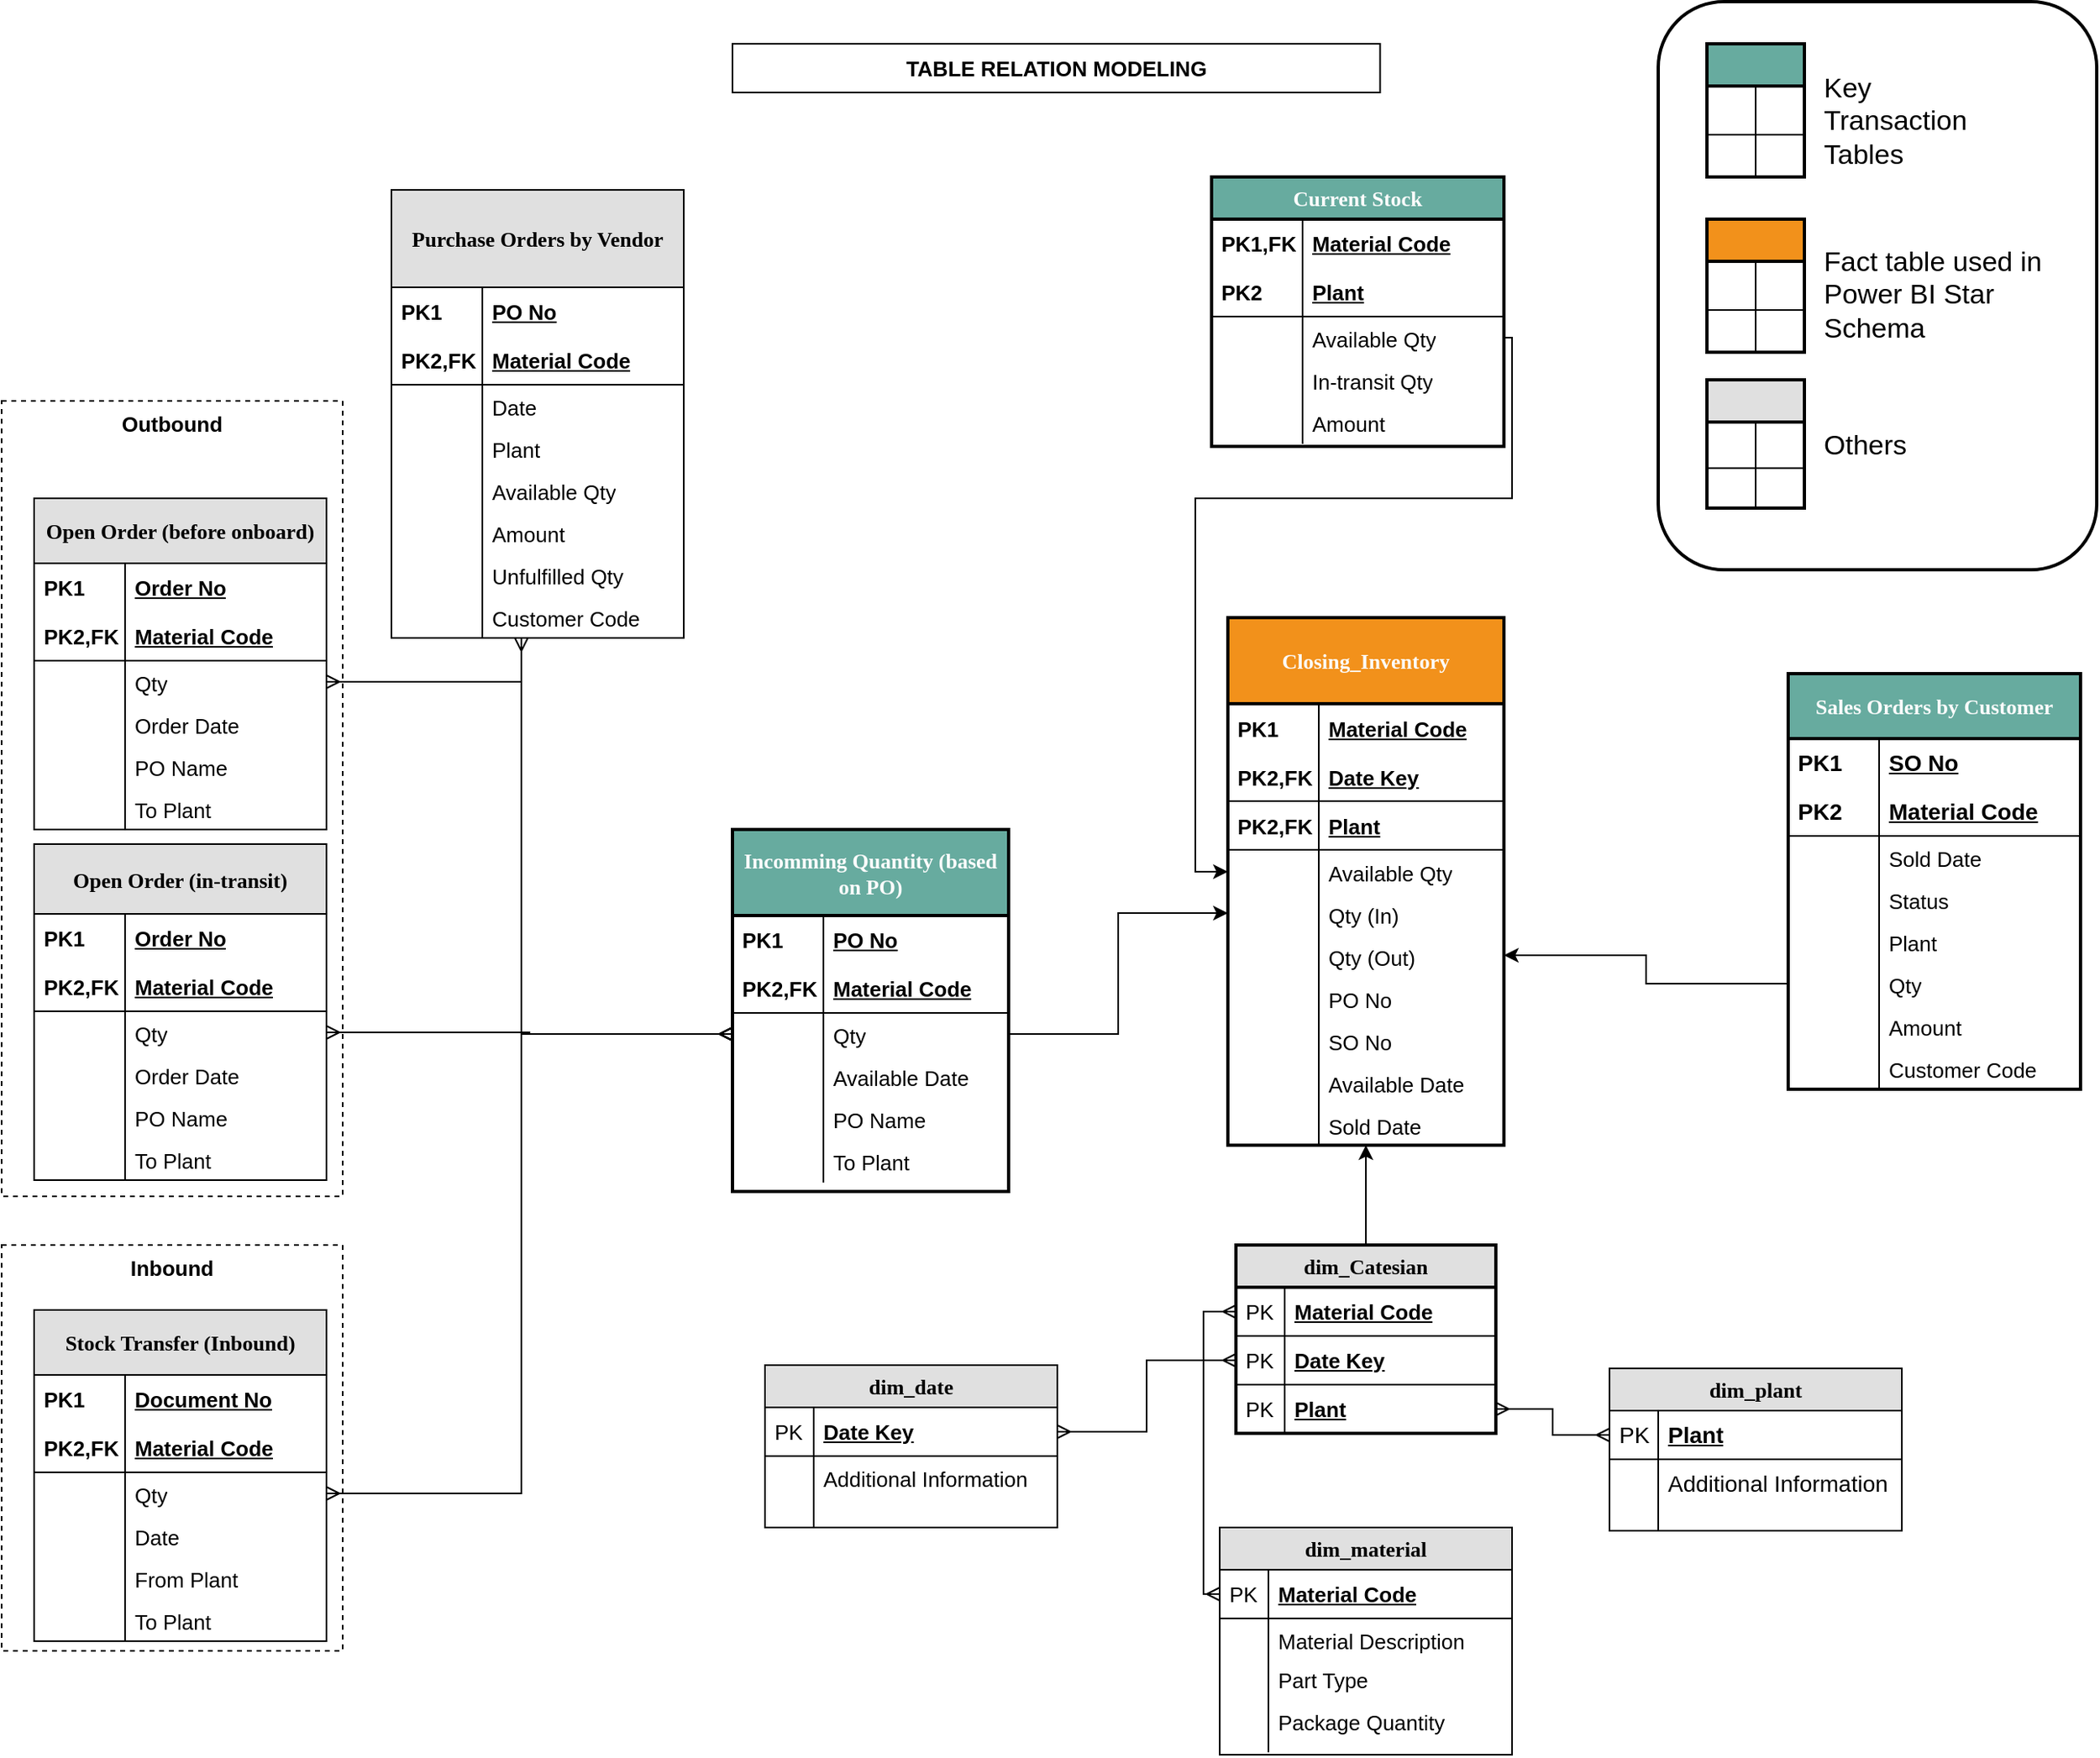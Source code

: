<mxfile version="24.5.3" type="device">
  <diagram name="Table Realation" id="e56a1550-8fbb-45ad-956c-1786394a9013">
    <mxGraphModel dx="3020" dy="2090" grid="1" gridSize="10" guides="1" tooltips="1" connect="1" arrows="1" fold="1" page="1" pageScale="1" pageWidth="1100" pageHeight="850" background="none" math="0" shadow="0">
      <root>
        <mxCell id="0" />
        <mxCell id="1" parent="0" />
        <mxCell id="4NieWbt1z5i6x7tgzBGY-131" value="" style="rounded=1;whiteSpace=wrap;html=1;container=0;fillColor=default;strokeWidth=2;" parent="1" vertex="1">
          <mxGeometry x="440" y="-126" width="270" height="350.0" as="geometry" />
        </mxCell>
        <mxCell id="4NieWbt1z5i6x7tgzBGY-72" value="&lt;b style=&quot;font-size: 13px;&quot;&gt;Inbound&lt;/b&gt;" style="rounded=0;whiteSpace=wrap;html=1;fontFamily=Helvetica;fontSize=13;fontColor=default;labelBackgroundColor=default;fillColor=none;dashed=1;strokeWidth=1;verticalAlign=top;" parent="1" vertex="1">
          <mxGeometry x="-580" y="640" width="210" height="250" as="geometry" />
        </mxCell>
        <mxCell id="4NieWbt1z5i6x7tgzBGY-71" value="&lt;b style=&quot;font-size: 13px;&quot;&gt;Outbound&lt;/b&gt;" style="rounded=0;whiteSpace=wrap;html=1;fontFamily=Helvetica;fontSize=13;fontColor=default;labelBackgroundColor=default;fillColor=none;dashed=1;strokeWidth=1;verticalAlign=top;" parent="1" vertex="1">
          <mxGeometry x="-580" y="120" width="210" height="490" as="geometry" />
        </mxCell>
        <mxCell id="4NieWbt1z5i6x7tgzBGY-113" style="edgeStyle=orthogonalEdgeStyle;rounded=0;orthogonalLoop=1;jettySize=auto;html=1;entryX=0;entryY=0.5;entryDx=0;entryDy=0;strokeColor=default;align=center;verticalAlign=middle;fontFamily=Helvetica;fontSize=13;fontColor=default;labelBackgroundColor=default;startArrow=ERmany;startFill=0;endArrow=ERmany;endFill=0;" parent="1" source="2e49270ec7c68f3f-1" target="4NieWbt1z5i6x7tgzBGY-60" edge="1">
          <mxGeometry relative="1" as="geometry">
            <Array as="points">
              <mxPoint x="-260" y="510" />
            </Array>
          </mxGeometry>
        </mxCell>
        <mxCell id="2e49270ec7c68f3f-1" value="&lt;font style=&quot;font-size: 13px;&quot;&gt;Purchase Orders by Vendor&lt;/font&gt;" style="swimlane;html=1;fontStyle=1;childLayout=stackLayout;horizontal=1;startSize=60;fillColor=#e0e0e0;horizontalStack=0;resizeParent=1;resizeLast=0;collapsible=1;marginBottom=0;swimlaneFillColor=#ffffff;align=center;rounded=0;shadow=0;comic=0;labelBackgroundColor=none;strokeWidth=1;fontFamily=Verdana;fontSize=13;whiteSpace=wrap;" parent="1" vertex="1">
          <mxGeometry x="-340" y="-10" width="180" height="276" as="geometry">
            <mxRectangle x="290" y="140" width="180" height="30" as="alternateBounds" />
          </mxGeometry>
        </mxCell>
        <mxCell id="2e49270ec7c68f3f-2" value="PO No" style="shape=partialRectangle;top=0;left=0;right=0;bottom=0;html=1;align=left;verticalAlign=middle;fillColor=none;spacingLeft=60;spacingRight=4;whiteSpace=wrap;overflow=hidden;rotatable=0;points=[[0,0.5],[1,0.5]];portConstraint=eastwest;dropTarget=0;fontStyle=5;fontSize=13;" parent="2e49270ec7c68f3f-1" vertex="1">
          <mxGeometry y="60" width="180" height="30" as="geometry" />
        </mxCell>
        <mxCell id="2e49270ec7c68f3f-3" value="PK1" style="shape=partialRectangle;fontStyle=1;top=0;left=0;bottom=0;html=1;fillColor=none;align=left;verticalAlign=middle;spacingLeft=4;spacingRight=4;whiteSpace=wrap;overflow=hidden;rotatable=0;points=[];portConstraint=eastwest;part=1;fontSize=13;" parent="2e49270ec7c68f3f-2" vertex="1" connectable="0">
          <mxGeometry width="56" height="30" as="geometry" />
        </mxCell>
        <mxCell id="2e49270ec7c68f3f-4" value="Material Code" style="shape=partialRectangle;top=0;left=0;right=0;bottom=1;html=1;align=left;verticalAlign=middle;fillColor=none;spacingLeft=60;spacingRight=4;whiteSpace=wrap;overflow=hidden;rotatable=0;points=[[0,0.5],[1,0.5]];portConstraint=eastwest;dropTarget=0;fontStyle=5;fontSize=13;" parent="2e49270ec7c68f3f-1" vertex="1">
          <mxGeometry y="90" width="180" height="30" as="geometry" />
        </mxCell>
        <mxCell id="2e49270ec7c68f3f-5" value="PK2,FK" style="shape=partialRectangle;fontStyle=1;top=0;left=0;bottom=0;html=1;fillColor=none;align=left;verticalAlign=middle;spacingLeft=4;spacingRight=4;whiteSpace=wrap;overflow=hidden;rotatable=0;points=[];portConstraint=eastwest;part=1;fontSize=13;" parent="2e49270ec7c68f3f-4" vertex="1" connectable="0">
          <mxGeometry width="56" height="30" as="geometry" />
        </mxCell>
        <mxCell id="2e49270ec7c68f3f-6" value="Date" style="shape=partialRectangle;top=0;left=0;right=0;bottom=0;html=1;align=left;verticalAlign=top;fillColor=none;spacingLeft=60;spacingRight=4;whiteSpace=wrap;overflow=hidden;rotatable=0;points=[[0,0.5],[1,0.5]];portConstraint=eastwest;dropTarget=0;fontSize=13;" parent="2e49270ec7c68f3f-1" vertex="1">
          <mxGeometry y="120" width="180" height="26" as="geometry" />
        </mxCell>
        <mxCell id="2e49270ec7c68f3f-7" value="" style="shape=partialRectangle;top=0;left=0;bottom=0;html=1;fillColor=none;align=left;verticalAlign=top;spacingLeft=4;spacingRight=4;whiteSpace=wrap;overflow=hidden;rotatable=0;points=[];portConstraint=eastwest;part=1;fontSize=13;" parent="2e49270ec7c68f3f-6" vertex="1" connectable="0">
          <mxGeometry width="56" height="26" as="geometry" />
        </mxCell>
        <mxCell id="9leOoDLFk5lUfzYuquCV-7" value="Plant" style="shape=partialRectangle;top=0;left=0;right=0;bottom=0;html=1;align=left;verticalAlign=top;fillColor=none;spacingLeft=60;spacingRight=4;whiteSpace=wrap;overflow=hidden;rotatable=0;points=[[0,0.5],[1,0.5]];portConstraint=eastwest;dropTarget=0;fontSize=13;" parent="2e49270ec7c68f3f-1" vertex="1">
          <mxGeometry y="146" width="180" height="26" as="geometry" />
        </mxCell>
        <mxCell id="9leOoDLFk5lUfzYuquCV-8" value="" style="shape=partialRectangle;top=0;left=0;bottom=0;html=1;fillColor=none;align=left;verticalAlign=top;spacingLeft=4;spacingRight=4;whiteSpace=wrap;overflow=hidden;rotatable=0;points=[];portConstraint=eastwest;part=1;fontSize=13;" parent="9leOoDLFk5lUfzYuquCV-7" vertex="1" connectable="0">
          <mxGeometry width="56" height="26" as="geometry" />
        </mxCell>
        <mxCell id="9leOoDLFk5lUfzYuquCV-12" value="Available Qty" style="shape=partialRectangle;top=0;left=0;right=0;bottom=0;html=1;align=left;verticalAlign=top;fillColor=none;spacingLeft=60;spacingRight=4;whiteSpace=wrap;overflow=hidden;rotatable=0;points=[[0,0.5],[1,0.5]];portConstraint=eastwest;dropTarget=0;fontSize=13;" parent="2e49270ec7c68f3f-1" vertex="1">
          <mxGeometry y="172" width="180" height="26" as="geometry" />
        </mxCell>
        <mxCell id="9leOoDLFk5lUfzYuquCV-13" value="" style="shape=partialRectangle;top=0;left=0;bottom=0;html=1;fillColor=none;align=left;verticalAlign=top;spacingLeft=4;spacingRight=4;whiteSpace=wrap;overflow=hidden;rotatable=0;points=[];portConstraint=eastwest;part=1;fontSize=13;" parent="9leOoDLFk5lUfzYuquCV-12" vertex="1" connectable="0">
          <mxGeometry width="56" height="26" as="geometry" />
        </mxCell>
        <mxCell id="9leOoDLFk5lUfzYuquCV-9" value="Amount" style="shape=partialRectangle;top=0;left=0;right=0;bottom=0;html=1;align=left;verticalAlign=top;fillColor=none;spacingLeft=60;spacingRight=4;whiteSpace=wrap;overflow=hidden;rotatable=0;points=[[0,0.5],[1,0.5]];portConstraint=eastwest;dropTarget=0;fontSize=13;" parent="2e49270ec7c68f3f-1" vertex="1">
          <mxGeometry y="198" width="180" height="26" as="geometry" />
        </mxCell>
        <mxCell id="9leOoDLFk5lUfzYuquCV-10" value="" style="shape=partialRectangle;top=0;left=0;bottom=0;html=1;fillColor=none;align=left;verticalAlign=top;spacingLeft=4;spacingRight=4;whiteSpace=wrap;overflow=hidden;rotatable=0;points=[];portConstraint=eastwest;part=1;fontSize=13;" parent="9leOoDLFk5lUfzYuquCV-9" vertex="1" connectable="0">
          <mxGeometry width="56" height="26" as="geometry" />
        </mxCell>
        <mxCell id="9leOoDLFk5lUfzYuquCV-31" value="Unfulfilled Qty" style="shape=partialRectangle;top=0;left=0;right=0;bottom=0;html=1;align=left;verticalAlign=top;fillColor=none;spacingLeft=60;spacingRight=4;whiteSpace=wrap;overflow=hidden;rotatable=0;points=[[0,0.5],[1,0.5]];portConstraint=eastwest;dropTarget=0;fontSize=13;" parent="2e49270ec7c68f3f-1" vertex="1">
          <mxGeometry y="224" width="180" height="26" as="geometry" />
        </mxCell>
        <mxCell id="9leOoDLFk5lUfzYuquCV-32" value="" style="shape=partialRectangle;top=0;left=0;bottom=0;html=1;fillColor=none;align=left;verticalAlign=top;spacingLeft=4;spacingRight=4;whiteSpace=wrap;overflow=hidden;rotatable=0;points=[];portConstraint=eastwest;part=1;fontSize=13;" parent="9leOoDLFk5lUfzYuquCV-31" vertex="1" connectable="0">
          <mxGeometry width="56" height="26" as="geometry" />
        </mxCell>
        <mxCell id="4NieWbt1z5i6x7tgzBGY-120" value="Customer Code" style="shape=partialRectangle;top=0;left=0;right=0;bottom=0;html=1;align=left;verticalAlign=top;fillColor=none;spacingLeft=60;spacingRight=4;whiteSpace=wrap;overflow=hidden;rotatable=0;points=[[0,0.5],[1,0.5]];portConstraint=eastwest;dropTarget=0;fontSize=13;" parent="2e49270ec7c68f3f-1" vertex="1">
          <mxGeometry y="250" width="180" height="26" as="geometry" />
        </mxCell>
        <mxCell id="4NieWbt1z5i6x7tgzBGY-121" value="" style="shape=partialRectangle;top=0;left=0;bottom=0;html=1;fillColor=none;align=left;verticalAlign=top;spacingLeft=4;spacingRight=4;whiteSpace=wrap;overflow=hidden;rotatable=0;points=[];portConstraint=eastwest;part=1;fontSize=13;" parent="4NieWbt1z5i6x7tgzBGY-120" vertex="1" connectable="0">
          <mxGeometry width="56" height="26" as="geometry" />
        </mxCell>
        <mxCell id="2e49270ec7c68f3f-80" value="dim_material" style="swimlane;html=1;fontStyle=1;childLayout=stackLayout;horizontal=1;startSize=26;fillColor=#e0e0e0;horizontalStack=0;resizeParent=1;resizeLast=0;collapsible=1;marginBottom=0;swimlaneFillColor=#ffffff;align=center;rounded=0;shadow=0;comic=0;labelBackgroundColor=none;strokeWidth=1;fontFamily=Verdana;fontSize=13;whiteSpace=wrap;" parent="1" vertex="1">
          <mxGeometry x="170" y="814" width="180" height="140" as="geometry" />
        </mxCell>
        <mxCell id="2e49270ec7c68f3f-81" value="Material Code" style="shape=partialRectangle;top=0;left=0;right=0;bottom=1;html=1;align=left;verticalAlign=middle;fillColor=none;spacingLeft=34;spacingRight=4;whiteSpace=wrap;overflow=hidden;rotatable=0;points=[[0,0.5],[1,0.5]];portConstraint=eastwest;dropTarget=0;fontStyle=5;fontSize=13;" parent="2e49270ec7c68f3f-80" vertex="1">
          <mxGeometry y="26" width="180" height="30" as="geometry" />
        </mxCell>
        <mxCell id="2e49270ec7c68f3f-82" value="PK" style="shape=partialRectangle;top=0;left=0;bottom=0;html=1;fillColor=none;align=left;verticalAlign=middle;spacingLeft=4;spacingRight=4;whiteSpace=wrap;overflow=hidden;rotatable=0;points=[];portConstraint=eastwest;part=1;fontSize=13;" parent="2e49270ec7c68f3f-81" vertex="1" connectable="0">
          <mxGeometry width="30" height="30" as="geometry" />
        </mxCell>
        <mxCell id="2e49270ec7c68f3f-83" value="Material Description" style="shape=partialRectangle;top=0;left=0;right=0;bottom=0;html=1;align=left;verticalAlign=top;fillColor=none;spacingLeft=34;spacingRight=4;whiteSpace=wrap;overflow=hidden;rotatable=0;points=[[0,0.5],[1,0.5]];portConstraint=eastwest;dropTarget=0;fontSize=13;" parent="2e49270ec7c68f3f-80" vertex="1">
          <mxGeometry y="56" width="180" height="24" as="geometry" />
        </mxCell>
        <mxCell id="2e49270ec7c68f3f-84" value="" style="shape=partialRectangle;top=0;left=0;bottom=0;html=1;fillColor=none;align=left;verticalAlign=top;spacingLeft=4;spacingRight=4;whiteSpace=wrap;overflow=hidden;rotatable=0;points=[];portConstraint=eastwest;part=1;fontSize=13;" parent="2e49270ec7c68f3f-83" vertex="1" connectable="0">
          <mxGeometry width="30" height="24.0" as="geometry" />
        </mxCell>
        <mxCell id="2e49270ec7c68f3f-85" value="Part Type" style="shape=partialRectangle;top=0;left=0;right=0;bottom=0;html=1;align=left;verticalAlign=top;fillColor=none;spacingLeft=34;spacingRight=4;whiteSpace=wrap;overflow=hidden;rotatable=0;points=[[0,0.5],[1,0.5]];portConstraint=eastwest;dropTarget=0;fontSize=13;" parent="2e49270ec7c68f3f-80" vertex="1">
          <mxGeometry y="80" width="180" height="26" as="geometry" />
        </mxCell>
        <mxCell id="2e49270ec7c68f3f-86" value="" style="shape=partialRectangle;top=0;left=0;bottom=0;html=1;fillColor=none;align=left;verticalAlign=top;spacingLeft=4;spacingRight=4;whiteSpace=wrap;overflow=hidden;rotatable=0;points=[];portConstraint=eastwest;part=1;fontSize=13;" parent="2e49270ec7c68f3f-85" vertex="1" connectable="0">
          <mxGeometry width="30" height="26" as="geometry" />
        </mxCell>
        <mxCell id="2e49270ec7c68f3f-87" value="Package Quantity" style="shape=partialRectangle;top=0;left=0;right=0;bottom=0;html=1;align=left;verticalAlign=top;fillColor=none;spacingLeft=34;spacingRight=4;whiteSpace=wrap;overflow=hidden;rotatable=0;points=[[0,0.5],[1,0.5]];portConstraint=eastwest;dropTarget=0;fontSize=13;" parent="2e49270ec7c68f3f-80" vertex="1">
          <mxGeometry y="106" width="180" height="32" as="geometry" />
        </mxCell>
        <mxCell id="2e49270ec7c68f3f-88" value="" style="shape=partialRectangle;top=0;left=0;bottom=0;html=1;fillColor=none;align=left;verticalAlign=top;spacingLeft=4;spacingRight=4;whiteSpace=wrap;overflow=hidden;rotatable=0;points=[];portConstraint=eastwest;part=1;fontSize=13;" parent="2e49270ec7c68f3f-87" vertex="1" connectable="0">
          <mxGeometry width="30" height="32" as="geometry" />
        </mxCell>
        <mxCell id="9leOoDLFk5lUfzYuquCV-34" value="&lt;font style=&quot;font-size: 13px;&quot;&gt;Sales Orders by Customer&lt;/font&gt;" style="swimlane;html=1;fontStyle=1;childLayout=stackLayout;horizontal=1;startSize=40;fillColor=#67AB9F;horizontalStack=0;resizeParent=1;resizeLast=0;collapsible=1;marginBottom=0;swimlaneFillColor=#ffffff;align=center;rounded=0;shadow=0;comic=0;labelBackgroundColor=none;strokeWidth=2;fontFamily=Verdana;fontSize=13;whiteSpace=wrap;fontColor=#FCFCFC;" parent="1" vertex="1">
          <mxGeometry x="520" y="288" width="180" height="256" as="geometry">
            <mxRectangle x="290" y="140" width="180" height="30" as="alternateBounds" />
          </mxGeometry>
        </mxCell>
        <mxCell id="9leOoDLFk5lUfzYuquCV-35" value="SO No" style="shape=partialRectangle;top=0;left=0;right=0;bottom=0;html=1;align=left;verticalAlign=middle;fillColor=none;spacingLeft=60;spacingRight=4;whiteSpace=wrap;overflow=hidden;rotatable=0;points=[[0,0.5],[1,0.5]];portConstraint=eastwest;dropTarget=0;fontStyle=5;fontSize=14;" parent="9leOoDLFk5lUfzYuquCV-34" vertex="1">
          <mxGeometry y="40" width="180" height="30" as="geometry" />
        </mxCell>
        <mxCell id="9leOoDLFk5lUfzYuquCV-36" value="PK1" style="shape=partialRectangle;fontStyle=1;top=0;left=0;bottom=0;html=1;fillColor=none;align=left;verticalAlign=middle;spacingLeft=4;spacingRight=4;whiteSpace=wrap;overflow=hidden;rotatable=0;points=[];portConstraint=eastwest;part=1;fontSize=14;" parent="9leOoDLFk5lUfzYuquCV-35" vertex="1" connectable="0">
          <mxGeometry width="56" height="30" as="geometry" />
        </mxCell>
        <mxCell id="9leOoDLFk5lUfzYuquCV-37" value="Material Code" style="shape=partialRectangle;top=0;left=0;right=0;bottom=1;html=1;align=left;verticalAlign=middle;fillColor=none;spacingLeft=60;spacingRight=4;whiteSpace=wrap;overflow=hidden;rotatable=0;points=[[0,0.5],[1,0.5]];portConstraint=eastwest;dropTarget=0;fontStyle=5;fontSize=14;" parent="9leOoDLFk5lUfzYuquCV-34" vertex="1">
          <mxGeometry y="70" width="180" height="30" as="geometry" />
        </mxCell>
        <mxCell id="9leOoDLFk5lUfzYuquCV-38" value="PK2" style="shape=partialRectangle;fontStyle=1;top=0;left=0;bottom=0;html=1;fillColor=none;align=left;verticalAlign=middle;spacingLeft=4;spacingRight=4;whiteSpace=wrap;overflow=hidden;rotatable=0;points=[];portConstraint=eastwest;part=1;fontSize=14;" parent="9leOoDLFk5lUfzYuquCV-37" vertex="1" connectable="0">
          <mxGeometry width="56" height="30" as="geometry" />
        </mxCell>
        <mxCell id="9leOoDLFk5lUfzYuquCV-39" value="Sold Date" style="shape=partialRectangle;top=0;left=0;right=0;bottom=0;html=1;align=left;verticalAlign=top;fillColor=none;spacingLeft=60;spacingRight=4;whiteSpace=wrap;overflow=hidden;rotatable=0;points=[[0,0.5],[1,0.5]];portConstraint=eastwest;dropTarget=0;fontSize=13;" parent="9leOoDLFk5lUfzYuquCV-34" vertex="1">
          <mxGeometry y="100" width="180" height="26" as="geometry" />
        </mxCell>
        <mxCell id="9leOoDLFk5lUfzYuquCV-40" value="" style="shape=partialRectangle;top=0;left=0;bottom=0;html=1;fillColor=none;align=left;verticalAlign=top;spacingLeft=4;spacingRight=4;whiteSpace=wrap;overflow=hidden;rotatable=0;points=[];portConstraint=eastwest;part=1;fontSize=14;" parent="9leOoDLFk5lUfzYuquCV-39" vertex="1" connectable="0">
          <mxGeometry width="56" height="26" as="geometry" />
        </mxCell>
        <mxCell id="9leOoDLFk5lUfzYuquCV-62" value="Status" style="shape=partialRectangle;top=0;left=0;right=0;bottom=0;html=1;align=left;verticalAlign=top;fillColor=none;spacingLeft=60;spacingRight=4;whiteSpace=wrap;overflow=hidden;rotatable=0;points=[[0,0.5],[1,0.5]];portConstraint=eastwest;dropTarget=0;fontSize=13;" parent="9leOoDLFk5lUfzYuquCV-34" vertex="1">
          <mxGeometry y="126" width="180" height="26" as="geometry" />
        </mxCell>
        <mxCell id="9leOoDLFk5lUfzYuquCV-63" value="" style="shape=partialRectangle;top=0;left=0;bottom=0;html=1;fillColor=none;align=left;verticalAlign=top;spacingLeft=4;spacingRight=4;whiteSpace=wrap;overflow=hidden;rotatable=0;points=[];portConstraint=eastwest;part=1;fontSize=14;" parent="9leOoDLFk5lUfzYuquCV-62" vertex="1" connectable="0">
          <mxGeometry width="56" height="26" as="geometry" />
        </mxCell>
        <mxCell id="9leOoDLFk5lUfzYuquCV-41" value="Plant" style="shape=partialRectangle;top=0;left=0;right=0;bottom=0;html=1;align=left;verticalAlign=top;fillColor=none;spacingLeft=60;spacingRight=4;whiteSpace=wrap;overflow=hidden;rotatable=0;points=[[0,0.5],[1,0.5]];portConstraint=eastwest;dropTarget=0;fontSize=13;" parent="9leOoDLFk5lUfzYuquCV-34" vertex="1">
          <mxGeometry y="152" width="180" height="26" as="geometry" />
        </mxCell>
        <mxCell id="9leOoDLFk5lUfzYuquCV-42" value="" style="shape=partialRectangle;top=0;left=0;bottom=0;html=1;fillColor=none;align=left;verticalAlign=top;spacingLeft=4;spacingRight=4;whiteSpace=wrap;overflow=hidden;rotatable=0;points=[];portConstraint=eastwest;part=1;fontSize=14;" parent="9leOoDLFk5lUfzYuquCV-41" vertex="1" connectable="0">
          <mxGeometry width="56" height="26" as="geometry" />
        </mxCell>
        <mxCell id="9leOoDLFk5lUfzYuquCV-43" value="Qty" style="shape=partialRectangle;top=0;left=0;right=0;bottom=0;html=1;align=left;verticalAlign=top;fillColor=none;spacingLeft=60;spacingRight=4;whiteSpace=wrap;overflow=hidden;rotatable=0;points=[[0,0.5],[1,0.5]];portConstraint=eastwest;dropTarget=0;fontSize=13;" parent="9leOoDLFk5lUfzYuquCV-34" vertex="1">
          <mxGeometry y="178" width="180" height="26" as="geometry" />
        </mxCell>
        <mxCell id="9leOoDLFk5lUfzYuquCV-44" value="" style="shape=partialRectangle;top=0;left=0;bottom=0;html=1;fillColor=none;align=left;verticalAlign=top;spacingLeft=4;spacingRight=4;whiteSpace=wrap;overflow=hidden;rotatable=0;points=[];portConstraint=eastwest;part=1;fontSize=14;" parent="9leOoDLFk5lUfzYuquCV-43" vertex="1" connectable="0">
          <mxGeometry width="56" height="26" as="geometry" />
        </mxCell>
        <mxCell id="9leOoDLFk5lUfzYuquCV-47" value="Amount" style="shape=partialRectangle;top=0;left=0;right=0;bottom=0;html=1;align=left;verticalAlign=top;fillColor=none;spacingLeft=60;spacingRight=4;whiteSpace=wrap;overflow=hidden;rotatable=0;points=[[0,0.5],[1,0.5]];portConstraint=eastwest;dropTarget=0;fontSize=13;" parent="9leOoDLFk5lUfzYuquCV-34" vertex="1">
          <mxGeometry y="204" width="180" height="26" as="geometry" />
        </mxCell>
        <mxCell id="9leOoDLFk5lUfzYuquCV-48" value="" style="shape=partialRectangle;top=0;left=0;bottom=0;html=1;fillColor=none;align=left;verticalAlign=top;spacingLeft=4;spacingRight=4;whiteSpace=wrap;overflow=hidden;rotatable=0;points=[];portConstraint=eastwest;part=1;fontSize=14;" parent="9leOoDLFk5lUfzYuquCV-47" vertex="1" connectable="0">
          <mxGeometry width="56" height="26" as="geometry" />
        </mxCell>
        <mxCell id="4NieWbt1z5i6x7tgzBGY-122" value="Customer Code" style="shape=partialRectangle;top=0;left=0;right=0;bottom=0;html=1;align=left;verticalAlign=top;fillColor=none;spacingLeft=60;spacingRight=4;whiteSpace=wrap;overflow=hidden;rotatable=0;points=[[0,0.5],[1,0.5]];portConstraint=eastwest;dropTarget=0;fontSize=13;" parent="9leOoDLFk5lUfzYuquCV-34" vertex="1">
          <mxGeometry y="230" width="180" height="26" as="geometry" />
        </mxCell>
        <mxCell id="4NieWbt1z5i6x7tgzBGY-123" value="" style="shape=partialRectangle;top=0;left=0;bottom=0;html=1;fillColor=none;align=left;verticalAlign=top;spacingLeft=4;spacingRight=4;whiteSpace=wrap;overflow=hidden;rotatable=0;points=[];portConstraint=eastwest;part=1;fontSize=14;" parent="4NieWbt1z5i6x7tgzBGY-122" vertex="1" connectable="0">
          <mxGeometry width="56" height="26" as="geometry" />
        </mxCell>
        <mxCell id="9leOoDLFk5lUfzYuquCV-64" value="&lt;font style=&quot;font-size: 13px;&quot;&gt;Current Stock&lt;/font&gt;" style="swimlane;html=1;fontStyle=1;childLayout=stackLayout;horizontal=1;startSize=26;fillColor=#67AB9F;horizontalStack=0;resizeParent=1;resizeLast=0;collapsible=1;marginBottom=0;swimlaneFillColor=#ffffff;align=center;rounded=0;shadow=0;comic=0;labelBackgroundColor=none;strokeWidth=2;fontFamily=Verdana;fontSize=13;whiteSpace=wrap;fontColor=#FCFCFC;" parent="1" vertex="1">
          <mxGeometry x="165" y="-18" width="180" height="166" as="geometry">
            <mxRectangle x="290" y="140" width="180" height="30" as="alternateBounds" />
          </mxGeometry>
        </mxCell>
        <mxCell id="9leOoDLFk5lUfzYuquCV-67" value="Material Code" style="shape=partialRectangle;top=0;left=0;right=0;bottom=0;html=1;align=left;verticalAlign=middle;fillColor=none;spacingLeft=60;spacingRight=4;whiteSpace=wrap;overflow=hidden;rotatable=0;points=[[0,0.5],[1,0.5]];portConstraint=eastwest;dropTarget=0;fontStyle=5;fontSize=13;" parent="9leOoDLFk5lUfzYuquCV-64" vertex="1">
          <mxGeometry y="26" width="180" height="30" as="geometry" />
        </mxCell>
        <mxCell id="9leOoDLFk5lUfzYuquCV-68" value="PK1,FK" style="shape=partialRectangle;fontStyle=1;top=0;left=0;bottom=0;html=1;fillColor=none;align=left;verticalAlign=middle;spacingLeft=4;spacingRight=4;whiteSpace=wrap;overflow=hidden;rotatable=0;points=[];portConstraint=eastwest;part=1;fontSize=13;" parent="9leOoDLFk5lUfzYuquCV-67" vertex="1" connectable="0">
          <mxGeometry width="56" height="30" as="geometry" />
        </mxCell>
        <mxCell id="9leOoDLFk5lUfzYuquCV-85" value="Plant" style="shape=partialRectangle;top=0;left=0;right=0;bottom=1;html=1;align=left;verticalAlign=middle;fillColor=none;spacingLeft=60;spacingRight=4;whiteSpace=wrap;overflow=hidden;rotatable=0;points=[[0,0.5],[1,0.5]];portConstraint=eastwest;dropTarget=0;fontStyle=5;fontSize=13;" parent="9leOoDLFk5lUfzYuquCV-64" vertex="1">
          <mxGeometry y="56" width="180" height="30" as="geometry" />
        </mxCell>
        <mxCell id="9leOoDLFk5lUfzYuquCV-86" value="PK2" style="shape=partialRectangle;fontStyle=1;top=0;left=0;bottom=0;html=1;fillColor=none;align=left;verticalAlign=middle;spacingLeft=4;spacingRight=4;whiteSpace=wrap;overflow=hidden;rotatable=0;points=[];portConstraint=eastwest;part=1;fontSize=13;" parent="9leOoDLFk5lUfzYuquCV-85" vertex="1" connectable="0">
          <mxGeometry width="56" height="30" as="geometry" />
        </mxCell>
        <mxCell id="9leOoDLFk5lUfzYuquCV-73" value="Available Qty" style="shape=partialRectangle;top=0;left=0;right=0;bottom=0;html=1;align=left;verticalAlign=top;fillColor=none;spacingLeft=60;spacingRight=4;whiteSpace=wrap;overflow=hidden;rotatable=0;points=[[0,0.5],[1,0.5]];portConstraint=eastwest;dropTarget=0;fontSize=13;" parent="9leOoDLFk5lUfzYuquCV-64" vertex="1">
          <mxGeometry y="86" width="180" height="26" as="geometry" />
        </mxCell>
        <mxCell id="9leOoDLFk5lUfzYuquCV-74" value="" style="shape=partialRectangle;top=0;left=0;bottom=0;html=1;fillColor=none;align=left;verticalAlign=top;spacingLeft=4;spacingRight=4;whiteSpace=wrap;overflow=hidden;rotatable=0;points=[];portConstraint=eastwest;part=1;fontSize=13;" parent="9leOoDLFk5lUfzYuquCV-73" vertex="1" connectable="0">
          <mxGeometry width="56" height="26" as="geometry" />
        </mxCell>
        <mxCell id="9leOoDLFk5lUfzYuquCV-75" value="In-transit Qty" style="shape=partialRectangle;top=0;left=0;right=0;bottom=0;html=1;align=left;verticalAlign=top;fillColor=none;spacingLeft=60;spacingRight=4;whiteSpace=wrap;overflow=hidden;rotatable=0;points=[[0,0.5],[1,0.5]];portConstraint=eastwest;dropTarget=0;fontSize=13;" parent="9leOoDLFk5lUfzYuquCV-64" vertex="1">
          <mxGeometry y="112" width="180" height="26" as="geometry" />
        </mxCell>
        <mxCell id="9leOoDLFk5lUfzYuquCV-76" value="" style="shape=partialRectangle;top=0;left=0;bottom=0;html=1;fillColor=none;align=left;verticalAlign=top;spacingLeft=4;spacingRight=4;whiteSpace=wrap;overflow=hidden;rotatable=0;points=[];portConstraint=eastwest;part=1;fontSize=13;" parent="9leOoDLFk5lUfzYuquCV-75" vertex="1" connectable="0">
          <mxGeometry width="56" height="26" as="geometry" />
        </mxCell>
        <mxCell id="9leOoDLFk5lUfzYuquCV-77" value="Amount" style="shape=partialRectangle;top=0;left=0;right=0;bottom=0;html=1;align=left;verticalAlign=top;fillColor=none;spacingLeft=60;spacingRight=4;whiteSpace=wrap;overflow=hidden;rotatable=0;points=[[0,0.5],[1,0.5]];portConstraint=eastwest;dropTarget=0;fontSize=13;" parent="9leOoDLFk5lUfzYuquCV-64" vertex="1">
          <mxGeometry y="138" width="180" height="26" as="geometry" />
        </mxCell>
        <mxCell id="9leOoDLFk5lUfzYuquCV-78" value="" style="shape=partialRectangle;top=0;left=0;bottom=0;html=1;fillColor=none;align=left;verticalAlign=top;spacingLeft=4;spacingRight=4;whiteSpace=wrap;overflow=hidden;rotatable=0;points=[];portConstraint=eastwest;part=1;fontSize=13;" parent="9leOoDLFk5lUfzYuquCV-77" vertex="1" connectable="0">
          <mxGeometry width="56" height="26" as="geometry" />
        </mxCell>
        <mxCell id="9leOoDLFk5lUfzYuquCV-87" value="&lt;font style=&quot;font-size: 13px;&quot;&gt;Stock Transfer (Inbound)&lt;/font&gt;" style="swimlane;html=1;fontStyle=1;childLayout=stackLayout;horizontal=1;startSize=40;fillColor=#e0e0e0;horizontalStack=0;resizeParent=1;resizeLast=0;collapsible=1;marginBottom=0;swimlaneFillColor=#ffffff;align=center;rounded=0;shadow=0;comic=0;labelBackgroundColor=none;strokeWidth=1;fontFamily=Verdana;fontSize=13;whiteSpace=wrap;" parent="1" vertex="1">
          <mxGeometry x="-560" y="680" width="180" height="204" as="geometry">
            <mxRectangle x="290" y="140" width="180" height="30" as="alternateBounds" />
          </mxGeometry>
        </mxCell>
        <mxCell id="9leOoDLFk5lUfzYuquCV-88" value="Document No" style="shape=partialRectangle;top=0;left=0;right=0;bottom=0;html=1;align=left;verticalAlign=middle;fillColor=none;spacingLeft=60;spacingRight=4;whiteSpace=wrap;overflow=hidden;rotatable=0;points=[[0,0.5],[1,0.5]];portConstraint=eastwest;dropTarget=0;fontStyle=5;fontSize=13;" parent="9leOoDLFk5lUfzYuquCV-87" vertex="1">
          <mxGeometry y="40" width="180" height="30" as="geometry" />
        </mxCell>
        <mxCell id="9leOoDLFk5lUfzYuquCV-89" value="PK1" style="shape=partialRectangle;fontStyle=1;top=0;left=0;bottom=0;html=1;fillColor=none;align=left;verticalAlign=middle;spacingLeft=4;spacingRight=4;whiteSpace=wrap;overflow=hidden;rotatable=0;points=[];portConstraint=eastwest;part=1;fontSize=13;" parent="9leOoDLFk5lUfzYuquCV-88" vertex="1" connectable="0">
          <mxGeometry width="56" height="30" as="geometry" />
        </mxCell>
        <mxCell id="9leOoDLFk5lUfzYuquCV-90" value="Material Code" style="shape=partialRectangle;top=0;left=0;right=0;bottom=1;html=1;align=left;verticalAlign=middle;fillColor=none;spacingLeft=60;spacingRight=4;whiteSpace=wrap;overflow=hidden;rotatable=0;points=[[0,0.5],[1,0.5]];portConstraint=eastwest;dropTarget=0;fontStyle=5;fontSize=13;" parent="9leOoDLFk5lUfzYuquCV-87" vertex="1">
          <mxGeometry y="70" width="180" height="30" as="geometry" />
        </mxCell>
        <mxCell id="9leOoDLFk5lUfzYuquCV-91" value="PK2,FK" style="shape=partialRectangle;fontStyle=1;top=0;left=0;bottom=0;html=1;fillColor=none;align=left;verticalAlign=middle;spacingLeft=4;spacingRight=4;whiteSpace=wrap;overflow=hidden;rotatable=0;points=[];portConstraint=eastwest;part=1;fontSize=13;" parent="9leOoDLFk5lUfzYuquCV-90" vertex="1" connectable="0">
          <mxGeometry width="56" height="30" as="geometry" />
        </mxCell>
        <mxCell id="9leOoDLFk5lUfzYuquCV-92" value="Qty" style="shape=partialRectangle;top=0;left=0;right=0;bottom=0;html=1;align=left;verticalAlign=top;fillColor=none;spacingLeft=60;spacingRight=4;whiteSpace=wrap;overflow=hidden;rotatable=0;points=[[0,0.5],[1,0.5]];portConstraint=eastwest;dropTarget=0;fontSize=13;" parent="9leOoDLFk5lUfzYuquCV-87" vertex="1">
          <mxGeometry y="100" width="180" height="26" as="geometry" />
        </mxCell>
        <mxCell id="9leOoDLFk5lUfzYuquCV-93" value="" style="shape=partialRectangle;top=0;left=0;bottom=0;html=1;fillColor=none;align=left;verticalAlign=top;spacingLeft=4;spacingRight=4;whiteSpace=wrap;overflow=hidden;rotatable=0;points=[];portConstraint=eastwest;part=1;fontSize=13;" parent="9leOoDLFk5lUfzYuquCV-92" vertex="1" connectable="0">
          <mxGeometry width="56" height="26" as="geometry" />
        </mxCell>
        <mxCell id="9leOoDLFk5lUfzYuquCV-94" value="Date" style="shape=partialRectangle;top=0;left=0;right=0;bottom=0;html=1;align=left;verticalAlign=top;fillColor=none;spacingLeft=60;spacingRight=4;whiteSpace=wrap;overflow=hidden;rotatable=0;points=[[0,0.5],[1,0.5]];portConstraint=eastwest;dropTarget=0;fontSize=13;" parent="9leOoDLFk5lUfzYuquCV-87" vertex="1">
          <mxGeometry y="126" width="180" height="26" as="geometry" />
        </mxCell>
        <mxCell id="9leOoDLFk5lUfzYuquCV-95" value="" style="shape=partialRectangle;top=0;left=0;bottom=0;html=1;fillColor=none;align=left;verticalAlign=top;spacingLeft=4;spacingRight=4;whiteSpace=wrap;overflow=hidden;rotatable=0;points=[];portConstraint=eastwest;part=1;fontSize=13;" parent="9leOoDLFk5lUfzYuquCV-94" vertex="1" connectable="0">
          <mxGeometry width="56" height="26" as="geometry" />
        </mxCell>
        <mxCell id="9leOoDLFk5lUfzYuquCV-96" value="From Plant" style="shape=partialRectangle;top=0;left=0;right=0;bottom=0;html=1;align=left;verticalAlign=top;fillColor=none;spacingLeft=60;spacingRight=4;whiteSpace=wrap;overflow=hidden;rotatable=0;points=[[0,0.5],[1,0.5]];portConstraint=eastwest;dropTarget=0;fontSize=13;" parent="9leOoDLFk5lUfzYuquCV-87" vertex="1">
          <mxGeometry y="152" width="180" height="26" as="geometry" />
        </mxCell>
        <mxCell id="9leOoDLFk5lUfzYuquCV-97" value="" style="shape=partialRectangle;top=0;left=0;bottom=0;html=1;fillColor=none;align=left;verticalAlign=top;spacingLeft=4;spacingRight=4;whiteSpace=wrap;overflow=hidden;rotatable=0;points=[];portConstraint=eastwest;part=1;fontSize=13;" parent="9leOoDLFk5lUfzYuquCV-96" vertex="1" connectable="0">
          <mxGeometry width="56" height="26" as="geometry" />
        </mxCell>
        <mxCell id="9leOoDLFk5lUfzYuquCV-98" value="To Plant" style="shape=partialRectangle;top=0;left=0;right=0;bottom=0;html=1;align=left;verticalAlign=top;fillColor=none;spacingLeft=60;spacingRight=4;whiteSpace=wrap;overflow=hidden;rotatable=0;points=[[0,0.5],[1,0.5]];portConstraint=eastwest;dropTarget=0;fontSize=13;" parent="9leOoDLFk5lUfzYuquCV-87" vertex="1">
          <mxGeometry y="178" width="180" height="26" as="geometry" />
        </mxCell>
        <mxCell id="9leOoDLFk5lUfzYuquCV-99" value="" style="shape=partialRectangle;top=0;left=0;bottom=0;html=1;fillColor=none;align=left;verticalAlign=top;spacingLeft=4;spacingRight=4;whiteSpace=wrap;overflow=hidden;rotatable=0;points=[];portConstraint=eastwest;part=1;fontSize=13;" parent="9leOoDLFk5lUfzYuquCV-98" vertex="1" connectable="0">
          <mxGeometry width="56" height="26" as="geometry" />
        </mxCell>
        <mxCell id="9leOoDLFk5lUfzYuquCV-100" value="&lt;font style=&quot;font-size: 13px;&quot;&gt;Open Order (before onboard)&lt;/font&gt;" style="swimlane;html=1;fontStyle=1;childLayout=stackLayout;horizontal=1;startSize=40;fillColor=#e0e0e0;horizontalStack=0;resizeParent=1;resizeLast=0;collapsible=1;marginBottom=0;swimlaneFillColor=#ffffff;align=center;rounded=0;shadow=0;comic=0;labelBackgroundColor=none;strokeWidth=1;fontFamily=Verdana;fontSize=13;whiteSpace=wrap;" parent="1" vertex="1">
          <mxGeometry x="-560" y="180" width="180" height="204" as="geometry">
            <mxRectangle x="290" y="140" width="180" height="30" as="alternateBounds" />
          </mxGeometry>
        </mxCell>
        <mxCell id="9leOoDLFk5lUfzYuquCV-101" value="Order No" style="shape=partialRectangle;top=0;left=0;right=0;bottom=0;html=1;align=left;verticalAlign=middle;fillColor=none;spacingLeft=60;spacingRight=4;whiteSpace=wrap;overflow=hidden;rotatable=0;points=[[0,0.5],[1,0.5]];portConstraint=eastwest;dropTarget=0;fontStyle=5;fontSize=13;" parent="9leOoDLFk5lUfzYuquCV-100" vertex="1">
          <mxGeometry y="40" width="180" height="30" as="geometry" />
        </mxCell>
        <mxCell id="9leOoDLFk5lUfzYuquCV-102" value="PK1" style="shape=partialRectangle;fontStyle=1;top=0;left=0;bottom=0;html=1;fillColor=none;align=left;verticalAlign=middle;spacingLeft=4;spacingRight=4;whiteSpace=wrap;overflow=hidden;rotatable=0;points=[];portConstraint=eastwest;part=1;fontSize=13;" parent="9leOoDLFk5lUfzYuquCV-101" vertex="1" connectable="0">
          <mxGeometry width="56" height="30" as="geometry" />
        </mxCell>
        <mxCell id="9leOoDLFk5lUfzYuquCV-103" value="Material Code" style="shape=partialRectangle;top=0;left=0;right=0;bottom=1;html=1;align=left;verticalAlign=middle;fillColor=none;spacingLeft=60;spacingRight=4;whiteSpace=wrap;overflow=hidden;rotatable=0;points=[[0,0.5],[1,0.5]];portConstraint=eastwest;dropTarget=0;fontStyle=5;fontSize=13;" parent="9leOoDLFk5lUfzYuquCV-100" vertex="1">
          <mxGeometry y="70" width="180" height="30" as="geometry" />
        </mxCell>
        <mxCell id="9leOoDLFk5lUfzYuquCV-104" value="PK2,FK" style="shape=partialRectangle;fontStyle=1;top=0;left=0;bottom=0;html=1;fillColor=none;align=left;verticalAlign=middle;spacingLeft=4;spacingRight=4;whiteSpace=wrap;overflow=hidden;rotatable=0;points=[];portConstraint=eastwest;part=1;fontSize=13;" parent="9leOoDLFk5lUfzYuquCV-103" vertex="1" connectable="0">
          <mxGeometry width="56" height="30" as="geometry" />
        </mxCell>
        <mxCell id="9leOoDLFk5lUfzYuquCV-105" value="Qty" style="shape=partialRectangle;top=0;left=0;right=0;bottom=0;html=1;align=left;verticalAlign=top;fillColor=none;spacingLeft=60;spacingRight=4;whiteSpace=wrap;overflow=hidden;rotatable=0;points=[[0,0.5],[1,0.5]];portConstraint=eastwest;dropTarget=0;fontSize=13;" parent="9leOoDLFk5lUfzYuquCV-100" vertex="1">
          <mxGeometry y="100" width="180" height="26" as="geometry" />
        </mxCell>
        <mxCell id="9leOoDLFk5lUfzYuquCV-106" value="" style="shape=partialRectangle;top=0;left=0;bottom=0;html=1;fillColor=none;align=left;verticalAlign=top;spacingLeft=4;spacingRight=4;whiteSpace=wrap;overflow=hidden;rotatable=0;points=[];portConstraint=eastwest;part=1;fontSize=13;" parent="9leOoDLFk5lUfzYuquCV-105" vertex="1" connectable="0">
          <mxGeometry width="56" height="26" as="geometry" />
        </mxCell>
        <mxCell id="9leOoDLFk5lUfzYuquCV-107" value="Order Date" style="shape=partialRectangle;top=0;left=0;right=0;bottom=0;html=1;align=left;verticalAlign=top;fillColor=none;spacingLeft=60;spacingRight=4;whiteSpace=wrap;overflow=hidden;rotatable=0;points=[[0,0.5],[1,0.5]];portConstraint=eastwest;dropTarget=0;fontSize=13;" parent="9leOoDLFk5lUfzYuquCV-100" vertex="1">
          <mxGeometry y="126" width="180" height="26" as="geometry" />
        </mxCell>
        <mxCell id="9leOoDLFk5lUfzYuquCV-108" value="" style="shape=partialRectangle;top=0;left=0;bottom=0;html=1;fillColor=none;align=left;verticalAlign=top;spacingLeft=4;spacingRight=4;whiteSpace=wrap;overflow=hidden;rotatable=0;points=[];portConstraint=eastwest;part=1;fontSize=13;" parent="9leOoDLFk5lUfzYuquCV-107" vertex="1" connectable="0">
          <mxGeometry width="56" height="26" as="geometry" />
        </mxCell>
        <mxCell id="9leOoDLFk5lUfzYuquCV-109" value="PO Name" style="shape=partialRectangle;top=0;left=0;right=0;bottom=0;html=1;align=left;verticalAlign=top;fillColor=none;spacingLeft=60;spacingRight=4;whiteSpace=wrap;overflow=hidden;rotatable=0;points=[[0,0.5],[1,0.5]];portConstraint=eastwest;dropTarget=0;fontSize=13;" parent="9leOoDLFk5lUfzYuquCV-100" vertex="1">
          <mxGeometry y="152" width="180" height="26" as="geometry" />
        </mxCell>
        <mxCell id="9leOoDLFk5lUfzYuquCV-110" value="" style="shape=partialRectangle;top=0;left=0;bottom=0;html=1;fillColor=none;align=left;verticalAlign=top;spacingLeft=4;spacingRight=4;whiteSpace=wrap;overflow=hidden;rotatable=0;points=[];portConstraint=eastwest;part=1;fontSize=13;" parent="9leOoDLFk5lUfzYuquCV-109" vertex="1" connectable="0">
          <mxGeometry width="56" height="26" as="geometry" />
        </mxCell>
        <mxCell id="9leOoDLFk5lUfzYuquCV-111" value="To Plant" style="shape=partialRectangle;top=0;left=0;right=0;bottom=0;html=1;align=left;verticalAlign=top;fillColor=none;spacingLeft=60;spacingRight=4;whiteSpace=wrap;overflow=hidden;rotatable=0;points=[[0,0.5],[1,0.5]];portConstraint=eastwest;dropTarget=0;fontSize=13;" parent="9leOoDLFk5lUfzYuquCV-100" vertex="1">
          <mxGeometry y="178" width="180" height="26" as="geometry" />
        </mxCell>
        <mxCell id="9leOoDLFk5lUfzYuquCV-112" value="" style="shape=partialRectangle;top=0;left=0;bottom=0;html=1;fillColor=none;align=left;verticalAlign=top;spacingLeft=4;spacingRight=4;whiteSpace=wrap;overflow=hidden;rotatable=0;points=[];portConstraint=eastwest;part=1;fontSize=13;" parent="9leOoDLFk5lUfzYuquCV-111" vertex="1" connectable="0">
          <mxGeometry width="56" height="26" as="geometry" />
        </mxCell>
        <mxCell id="9leOoDLFk5lUfzYuquCV-113" value="&lt;font style=&quot;font-size: 13px;&quot;&gt;Open Order (in-transit)&lt;/font&gt;" style="swimlane;html=1;fontStyle=1;childLayout=stackLayout;horizontal=1;startSize=43;fillColor=#e0e0e0;horizontalStack=0;resizeParent=1;resizeLast=0;collapsible=1;marginBottom=0;swimlaneFillColor=#ffffff;align=center;rounded=0;shadow=0;comic=0;labelBackgroundColor=none;strokeWidth=1;fontFamily=Verdana;fontSize=13;whiteSpace=wrap;" parent="1" vertex="1">
          <mxGeometry x="-560" y="393" width="180" height="207" as="geometry">
            <mxRectangle x="290" y="140" width="180" height="30" as="alternateBounds" />
          </mxGeometry>
        </mxCell>
        <mxCell id="9leOoDLFk5lUfzYuquCV-114" value="Order No" style="shape=partialRectangle;top=0;left=0;right=0;bottom=0;html=1;align=left;verticalAlign=middle;fillColor=none;spacingLeft=60;spacingRight=4;whiteSpace=wrap;overflow=hidden;rotatable=0;points=[[0,0.5],[1,0.5]];portConstraint=eastwest;dropTarget=0;fontStyle=5;fontSize=13;" parent="9leOoDLFk5lUfzYuquCV-113" vertex="1">
          <mxGeometry y="43" width="180" height="30" as="geometry" />
        </mxCell>
        <mxCell id="9leOoDLFk5lUfzYuquCV-115" value="PK1" style="shape=partialRectangle;fontStyle=1;top=0;left=0;bottom=0;html=1;fillColor=none;align=left;verticalAlign=middle;spacingLeft=4;spacingRight=4;whiteSpace=wrap;overflow=hidden;rotatable=0;points=[];portConstraint=eastwest;part=1;fontSize=13;" parent="9leOoDLFk5lUfzYuquCV-114" vertex="1" connectable="0">
          <mxGeometry width="56" height="30" as="geometry" />
        </mxCell>
        <mxCell id="9leOoDLFk5lUfzYuquCV-116" value="Material Code" style="shape=partialRectangle;top=0;left=0;right=0;bottom=1;html=1;align=left;verticalAlign=middle;fillColor=none;spacingLeft=60;spacingRight=4;whiteSpace=wrap;overflow=hidden;rotatable=0;points=[[0,0.5],[1,0.5]];portConstraint=eastwest;dropTarget=0;fontStyle=5;fontSize=13;" parent="9leOoDLFk5lUfzYuquCV-113" vertex="1">
          <mxGeometry y="73" width="180" height="30" as="geometry" />
        </mxCell>
        <mxCell id="9leOoDLFk5lUfzYuquCV-117" value="PK2,FK" style="shape=partialRectangle;fontStyle=1;top=0;left=0;bottom=0;html=1;fillColor=none;align=left;verticalAlign=middle;spacingLeft=4;spacingRight=4;whiteSpace=wrap;overflow=hidden;rotatable=0;points=[];portConstraint=eastwest;part=1;fontSize=13;" parent="9leOoDLFk5lUfzYuquCV-116" vertex="1" connectable="0">
          <mxGeometry width="56" height="30" as="geometry" />
        </mxCell>
        <mxCell id="9leOoDLFk5lUfzYuquCV-118" value="Qty" style="shape=partialRectangle;top=0;left=0;right=0;bottom=0;html=1;align=left;verticalAlign=top;fillColor=none;spacingLeft=60;spacingRight=4;whiteSpace=wrap;overflow=hidden;rotatable=0;points=[[0,0.5],[1,0.5]];portConstraint=eastwest;dropTarget=0;fontSize=13;" parent="9leOoDLFk5lUfzYuquCV-113" vertex="1">
          <mxGeometry y="103" width="180" height="26" as="geometry" />
        </mxCell>
        <mxCell id="9leOoDLFk5lUfzYuquCV-119" value="" style="shape=partialRectangle;top=0;left=0;bottom=0;html=1;fillColor=none;align=left;verticalAlign=top;spacingLeft=4;spacingRight=4;whiteSpace=wrap;overflow=hidden;rotatable=0;points=[];portConstraint=eastwest;part=1;fontSize=13;" parent="9leOoDLFk5lUfzYuquCV-118" vertex="1" connectable="0">
          <mxGeometry width="56" height="26" as="geometry" />
        </mxCell>
        <mxCell id="9leOoDLFk5lUfzYuquCV-120" value="Order Date" style="shape=partialRectangle;top=0;left=0;right=0;bottom=0;html=1;align=left;verticalAlign=top;fillColor=none;spacingLeft=60;spacingRight=4;whiteSpace=wrap;overflow=hidden;rotatable=0;points=[[0,0.5],[1,0.5]];portConstraint=eastwest;dropTarget=0;fontSize=13;" parent="9leOoDLFk5lUfzYuquCV-113" vertex="1">
          <mxGeometry y="129" width="180" height="26" as="geometry" />
        </mxCell>
        <mxCell id="9leOoDLFk5lUfzYuquCV-121" value="" style="shape=partialRectangle;top=0;left=0;bottom=0;html=1;fillColor=none;align=left;verticalAlign=top;spacingLeft=4;spacingRight=4;whiteSpace=wrap;overflow=hidden;rotatable=0;points=[];portConstraint=eastwest;part=1;fontSize=13;" parent="9leOoDLFk5lUfzYuquCV-120" vertex="1" connectable="0">
          <mxGeometry width="56" height="26" as="geometry" />
        </mxCell>
        <mxCell id="9leOoDLFk5lUfzYuquCV-122" value="PO Name" style="shape=partialRectangle;top=0;left=0;right=0;bottom=0;html=1;align=left;verticalAlign=top;fillColor=none;spacingLeft=60;spacingRight=4;whiteSpace=wrap;overflow=hidden;rotatable=0;points=[[0,0.5],[1,0.5]];portConstraint=eastwest;dropTarget=0;fontSize=13;" parent="9leOoDLFk5lUfzYuquCV-113" vertex="1">
          <mxGeometry y="155" width="180" height="26" as="geometry" />
        </mxCell>
        <mxCell id="9leOoDLFk5lUfzYuquCV-123" value="" style="shape=partialRectangle;top=0;left=0;bottom=0;html=1;fillColor=none;align=left;verticalAlign=top;spacingLeft=4;spacingRight=4;whiteSpace=wrap;overflow=hidden;rotatable=0;points=[];portConstraint=eastwest;part=1;fontSize=13;" parent="9leOoDLFk5lUfzYuquCV-122" vertex="1" connectable="0">
          <mxGeometry width="56" height="26" as="geometry" />
        </mxCell>
        <mxCell id="9leOoDLFk5lUfzYuquCV-124" value="To Plant" style="shape=partialRectangle;top=0;left=0;right=0;bottom=0;html=1;align=left;verticalAlign=top;fillColor=none;spacingLeft=60;spacingRight=4;whiteSpace=wrap;overflow=hidden;rotatable=0;points=[[0,0.5],[1,0.5]];portConstraint=eastwest;dropTarget=0;fontSize=13;" parent="9leOoDLFk5lUfzYuquCV-113" vertex="1">
          <mxGeometry y="181" width="180" height="26" as="geometry" />
        </mxCell>
        <mxCell id="9leOoDLFk5lUfzYuquCV-125" value="" style="shape=partialRectangle;top=0;left=0;bottom=0;html=1;fillColor=none;align=left;verticalAlign=top;spacingLeft=4;spacingRight=4;whiteSpace=wrap;overflow=hidden;rotatable=0;points=[];portConstraint=eastwest;part=1;fontSize=13;" parent="9leOoDLFk5lUfzYuquCV-124" vertex="1" connectable="0">
          <mxGeometry width="56" height="26" as="geometry" />
        </mxCell>
        <mxCell id="4NieWbt1z5i6x7tgzBGY-5" value="dim_plant" style="swimlane;html=1;fontStyle=1;childLayout=stackLayout;horizontal=1;startSize=26;fillColor=#e0e0e0;horizontalStack=0;resizeParent=1;resizeLast=0;collapsible=1;marginBottom=0;swimlaneFillColor=#ffffff;align=center;rounded=0;shadow=0;comic=0;labelBackgroundColor=none;strokeWidth=1;fontFamily=Verdana;fontSize=13;whiteSpace=wrap;" parent="1" vertex="1">
          <mxGeometry x="410" y="716" width="180" height="100" as="geometry" />
        </mxCell>
        <mxCell id="4NieWbt1z5i6x7tgzBGY-6" value="Plant" style="shape=partialRectangle;top=0;left=0;right=0;bottom=1;html=1;align=left;verticalAlign=middle;fillColor=none;spacingLeft=34;spacingRight=4;whiteSpace=wrap;overflow=hidden;rotatable=0;points=[[0,0.5],[1,0.5]];portConstraint=eastwest;dropTarget=0;fontStyle=5;fontSize=14;" parent="4NieWbt1z5i6x7tgzBGY-5" vertex="1">
          <mxGeometry y="26" width="180" height="30" as="geometry" />
        </mxCell>
        <mxCell id="4NieWbt1z5i6x7tgzBGY-7" value="PK" style="shape=partialRectangle;top=0;left=0;bottom=0;html=1;fillColor=none;align=left;verticalAlign=middle;spacingLeft=4;spacingRight=4;whiteSpace=wrap;overflow=hidden;rotatable=0;points=[];portConstraint=eastwest;part=1;fontSize=14;" parent="4NieWbt1z5i6x7tgzBGY-6" vertex="1" connectable="0">
          <mxGeometry width="30" height="30" as="geometry" />
        </mxCell>
        <mxCell id="4NieWbt1z5i6x7tgzBGY-8" value="Additional Information" style="shape=partialRectangle;top=0;left=0;right=0;bottom=0;html=1;align=left;verticalAlign=top;fillColor=none;spacingLeft=34;spacingRight=4;whiteSpace=wrap;overflow=hidden;rotatable=0;points=[[0,0.5],[1,0.5]];portConstraint=eastwest;dropTarget=0;fontSize=14;" parent="4NieWbt1z5i6x7tgzBGY-5" vertex="1">
          <mxGeometry y="56" width="180" height="34" as="geometry" />
        </mxCell>
        <mxCell id="4NieWbt1z5i6x7tgzBGY-9" value="" style="shape=partialRectangle;top=0;left=0;bottom=0;html=1;fillColor=none;align=left;verticalAlign=top;spacingLeft=4;spacingRight=4;whiteSpace=wrap;overflow=hidden;rotatable=0;points=[];portConstraint=eastwest;part=1;fontSize=14;" parent="4NieWbt1z5i6x7tgzBGY-8" vertex="1" connectable="0">
          <mxGeometry width="30" height="34" as="geometry" />
        </mxCell>
        <mxCell id="4NieWbt1z5i6x7tgzBGY-12" value="" style="shape=partialRectangle;top=0;left=0;right=0;bottom=0;html=1;align=left;verticalAlign=top;fillColor=none;spacingLeft=34;spacingRight=4;whiteSpace=wrap;overflow=hidden;rotatable=0;points=[[0,0.5],[1,0.5]];portConstraint=eastwest;dropTarget=0;fontSize=14;" parent="4NieWbt1z5i6x7tgzBGY-5" vertex="1">
          <mxGeometry y="90" width="180" height="10" as="geometry" />
        </mxCell>
        <mxCell id="4NieWbt1z5i6x7tgzBGY-13" value="" style="shape=partialRectangle;top=0;left=0;bottom=0;html=1;fillColor=none;align=left;verticalAlign=top;spacingLeft=4;spacingRight=4;whiteSpace=wrap;overflow=hidden;rotatable=0;points=[];portConstraint=eastwest;part=1;fontSize=14;" parent="4NieWbt1z5i6x7tgzBGY-12" vertex="1" connectable="0">
          <mxGeometry width="30" height="10" as="geometry" />
        </mxCell>
        <mxCell id="4NieWbt1z5i6x7tgzBGY-14" value="dim_date" style="swimlane;html=1;fontStyle=1;childLayout=stackLayout;horizontal=1;startSize=26;fillColor=#e0e0e0;horizontalStack=0;resizeParent=1;resizeLast=0;collapsible=1;marginBottom=0;swimlaneFillColor=#ffffff;align=center;rounded=0;shadow=0;comic=0;labelBackgroundColor=none;strokeWidth=1;fontFamily=Verdana;fontSize=13;whiteSpace=wrap;" parent="1" vertex="1">
          <mxGeometry x="-110" y="714" width="180" height="100" as="geometry" />
        </mxCell>
        <mxCell id="4NieWbt1z5i6x7tgzBGY-15" value="Date Key" style="shape=partialRectangle;top=0;left=0;right=0;bottom=1;html=1;align=left;verticalAlign=middle;fillColor=none;spacingLeft=34;spacingRight=4;whiteSpace=wrap;overflow=hidden;rotatable=0;points=[[0,0.5],[1,0.5]];portConstraint=eastwest;dropTarget=0;fontStyle=5;fontSize=13;" parent="4NieWbt1z5i6x7tgzBGY-14" vertex="1">
          <mxGeometry y="26" width="180" height="30" as="geometry" />
        </mxCell>
        <mxCell id="4NieWbt1z5i6x7tgzBGY-16" value="PK" style="shape=partialRectangle;top=0;left=0;bottom=0;html=1;fillColor=none;align=left;verticalAlign=middle;spacingLeft=4;spacingRight=4;whiteSpace=wrap;overflow=hidden;rotatable=0;points=[];portConstraint=eastwest;part=1;fontSize=13;" parent="4NieWbt1z5i6x7tgzBGY-15" vertex="1" connectable="0">
          <mxGeometry width="30" height="30" as="geometry" />
        </mxCell>
        <mxCell id="4NieWbt1z5i6x7tgzBGY-17" value="Additional Information" style="shape=partialRectangle;top=0;left=0;right=0;bottom=0;html=1;align=left;verticalAlign=top;fillColor=none;spacingLeft=34;spacingRight=4;whiteSpace=wrap;overflow=hidden;rotatable=0;points=[[0,0.5],[1,0.5]];portConstraint=eastwest;dropTarget=0;fontSize=13;" parent="4NieWbt1z5i6x7tgzBGY-14" vertex="1">
          <mxGeometry y="56" width="180" height="34" as="geometry" />
        </mxCell>
        <mxCell id="4NieWbt1z5i6x7tgzBGY-18" value="" style="shape=partialRectangle;top=0;left=0;bottom=0;html=1;fillColor=none;align=left;verticalAlign=top;spacingLeft=4;spacingRight=4;whiteSpace=wrap;overflow=hidden;rotatable=0;points=[];portConstraint=eastwest;part=1;fontSize=13;" parent="4NieWbt1z5i6x7tgzBGY-17" vertex="1" connectable="0">
          <mxGeometry width="30" height="34" as="geometry" />
        </mxCell>
        <mxCell id="4NieWbt1z5i6x7tgzBGY-19" value="" style="shape=partialRectangle;top=0;left=0;right=0;bottom=0;html=1;align=left;verticalAlign=top;fillColor=none;spacingLeft=34;spacingRight=4;whiteSpace=wrap;overflow=hidden;rotatable=0;points=[[0,0.5],[1,0.5]];portConstraint=eastwest;dropTarget=0;fontSize=13;" parent="4NieWbt1z5i6x7tgzBGY-14" vertex="1">
          <mxGeometry y="90" width="180" height="10" as="geometry" />
        </mxCell>
        <mxCell id="4NieWbt1z5i6x7tgzBGY-20" value="" style="shape=partialRectangle;top=0;left=0;bottom=0;html=1;fillColor=none;align=left;verticalAlign=top;spacingLeft=4;spacingRight=4;whiteSpace=wrap;overflow=hidden;rotatable=0;points=[];portConstraint=eastwest;part=1;fontSize=13;" parent="4NieWbt1z5i6x7tgzBGY-19" vertex="1" connectable="0">
          <mxGeometry width="30" height="10" as="geometry" />
        </mxCell>
        <mxCell id="pBI5F2QVtxIGUV8ofYor-1" style="edgeStyle=orthogonalEdgeStyle;rounded=0;orthogonalLoop=1;jettySize=auto;html=1;exitX=0.5;exitY=0;exitDx=0;exitDy=0;" edge="1" parent="1" source="4NieWbt1z5i6x7tgzBGY-21" target="QJvS4FH9dEYPPrx8-kEl-19">
          <mxGeometry relative="1" as="geometry" />
        </mxCell>
        <mxCell id="4NieWbt1z5i6x7tgzBGY-21" value="dim_Catesian" style="swimlane;html=1;fontStyle=1;childLayout=stackLayout;horizontal=1;startSize=26;fillColor=#E0E0E0;horizontalStack=0;resizeParent=1;resizeLast=0;collapsible=1;marginBottom=0;swimlaneFillColor=#ffffff;align=center;rounded=0;shadow=0;comic=0;labelBackgroundColor=none;strokeWidth=2;fontFamily=Verdana;fontSize=13;whiteSpace=wrap;" parent="1" vertex="1">
          <mxGeometry x="180" y="640" width="160" height="116" as="geometry" />
        </mxCell>
        <mxCell id="4NieWbt1z5i6x7tgzBGY-22" value="Material Code" style="shape=partialRectangle;top=0;left=0;right=0;bottom=1;html=1;align=left;verticalAlign=middle;fillColor=none;spacingLeft=34;spacingRight=4;whiteSpace=wrap;overflow=hidden;rotatable=0;points=[[0,0.5],[1,0.5]];portConstraint=eastwest;dropTarget=0;fontStyle=5;fontSize=13;" parent="4NieWbt1z5i6x7tgzBGY-21" vertex="1">
          <mxGeometry y="26" width="160" height="30" as="geometry" />
        </mxCell>
        <mxCell id="4NieWbt1z5i6x7tgzBGY-23" value="PK" style="shape=partialRectangle;top=0;left=0;bottom=0;html=1;fillColor=none;align=left;verticalAlign=middle;spacingLeft=4;spacingRight=4;whiteSpace=wrap;overflow=hidden;rotatable=0;points=[];portConstraint=eastwest;part=1;fontSize=13;" parent="4NieWbt1z5i6x7tgzBGY-22" vertex="1" connectable="0">
          <mxGeometry width="30" height="30" as="geometry" />
        </mxCell>
        <mxCell id="4NieWbt1z5i6x7tgzBGY-30" value="Date Key" style="shape=partialRectangle;top=0;left=0;right=0;bottom=1;html=1;align=left;verticalAlign=middle;fillColor=none;spacingLeft=34;spacingRight=4;whiteSpace=wrap;overflow=hidden;rotatable=0;points=[[0,0.5],[1,0.5]];portConstraint=eastwest;dropTarget=0;fontStyle=5;fontSize=13;" parent="4NieWbt1z5i6x7tgzBGY-21" vertex="1">
          <mxGeometry y="56" width="160" height="30" as="geometry" />
        </mxCell>
        <mxCell id="4NieWbt1z5i6x7tgzBGY-31" value="PK" style="shape=partialRectangle;top=0;left=0;bottom=0;html=1;fillColor=none;align=left;verticalAlign=middle;spacingLeft=4;spacingRight=4;whiteSpace=wrap;overflow=hidden;rotatable=0;points=[];portConstraint=eastwest;part=1;fontSize=13;" parent="4NieWbt1z5i6x7tgzBGY-30" vertex="1" connectable="0">
          <mxGeometry width="30" height="30" as="geometry" />
        </mxCell>
        <mxCell id="4NieWbt1z5i6x7tgzBGY-32" value="Plant" style="shape=partialRectangle;top=0;left=0;right=0;bottom=1;html=1;align=left;verticalAlign=middle;fillColor=none;spacingLeft=34;spacingRight=4;whiteSpace=wrap;overflow=hidden;rotatable=0;points=[[0,0.5],[1,0.5]];portConstraint=eastwest;dropTarget=0;fontStyle=5;fontSize=13;" parent="4NieWbt1z5i6x7tgzBGY-21" vertex="1">
          <mxGeometry y="86" width="160" height="30" as="geometry" />
        </mxCell>
        <mxCell id="4NieWbt1z5i6x7tgzBGY-33" value="PK" style="shape=partialRectangle;top=0;left=0;bottom=0;html=1;fillColor=none;align=left;verticalAlign=middle;spacingLeft=4;spacingRight=4;whiteSpace=wrap;overflow=hidden;rotatable=0;points=[];portConstraint=eastwest;part=1;fontSize=13;" parent="4NieWbt1z5i6x7tgzBGY-32" vertex="1" connectable="0">
          <mxGeometry width="30" height="30" as="geometry" />
        </mxCell>
        <mxCell id="4NieWbt1z5i6x7tgzBGY-55" value="&lt;font style=&quot;font-size: 13px;&quot;&gt;Incomming Quantity (based on PO)&lt;/font&gt;" style="swimlane;html=1;fontStyle=1;childLayout=stackLayout;horizontal=1;startSize=53;fillColor=#67AB9F;horizontalStack=0;resizeParent=1;resizeLast=0;collapsible=1;marginBottom=0;swimlaneFillColor=#ffffff;align=center;rounded=0;shadow=0;comic=0;labelBackgroundColor=none;strokeWidth=2;fontFamily=Verdana;fontSize=13;strokeColor=#000000;whiteSpace=wrap;fontColor=#FCFCFC;" parent="1" vertex="1">
          <mxGeometry x="-130" y="384" width="170" height="223" as="geometry">
            <mxRectangle x="290" y="140" width="180" height="30" as="alternateBounds" />
          </mxGeometry>
        </mxCell>
        <mxCell id="4NieWbt1z5i6x7tgzBGY-56" value="PO No" style="shape=partialRectangle;top=0;left=0;right=0;bottom=0;html=1;align=left;verticalAlign=middle;fillColor=none;spacingLeft=60;spacingRight=4;whiteSpace=wrap;overflow=hidden;rotatable=0;points=[[0,0.5],[1,0.5]];portConstraint=eastwest;dropTarget=0;fontStyle=5;fontSize=13;" parent="4NieWbt1z5i6x7tgzBGY-55" vertex="1">
          <mxGeometry y="53" width="170" height="30" as="geometry" />
        </mxCell>
        <mxCell id="4NieWbt1z5i6x7tgzBGY-57" value="PK1" style="shape=partialRectangle;fontStyle=1;top=0;left=0;bottom=0;html=1;fillColor=none;align=left;verticalAlign=middle;spacingLeft=4;spacingRight=4;whiteSpace=wrap;overflow=hidden;rotatable=0;points=[];portConstraint=eastwest;part=1;fontSize=13;" parent="4NieWbt1z5i6x7tgzBGY-56" vertex="1" connectable="0">
          <mxGeometry width="56" height="30" as="geometry" />
        </mxCell>
        <mxCell id="4NieWbt1z5i6x7tgzBGY-58" value="Material Code" style="shape=partialRectangle;top=0;left=0;right=0;bottom=1;html=1;align=left;verticalAlign=middle;fillColor=none;spacingLeft=60;spacingRight=4;whiteSpace=wrap;overflow=hidden;rotatable=0;points=[[0,0.5],[1,0.5]];portConstraint=eastwest;dropTarget=0;fontStyle=5;fontSize=13;" parent="4NieWbt1z5i6x7tgzBGY-55" vertex="1">
          <mxGeometry y="83" width="170" height="30" as="geometry" />
        </mxCell>
        <mxCell id="4NieWbt1z5i6x7tgzBGY-59" value="PK2,FK" style="shape=partialRectangle;fontStyle=1;top=0;left=0;bottom=0;html=1;fillColor=none;align=left;verticalAlign=middle;spacingLeft=4;spacingRight=4;whiteSpace=wrap;overflow=hidden;rotatable=0;points=[];portConstraint=eastwest;part=1;fontSize=13;" parent="4NieWbt1z5i6x7tgzBGY-58" vertex="1" connectable="0">
          <mxGeometry width="56" height="30" as="geometry" />
        </mxCell>
        <mxCell id="4NieWbt1z5i6x7tgzBGY-60" value="Qty" style="shape=partialRectangle;top=0;left=0;right=0;bottom=0;html=1;align=left;verticalAlign=top;fillColor=none;spacingLeft=60;spacingRight=4;whiteSpace=wrap;overflow=hidden;rotatable=0;points=[[0,0.5],[1,0.5]];portConstraint=eastwest;dropTarget=0;fontSize=13;" parent="4NieWbt1z5i6x7tgzBGY-55" vertex="1">
          <mxGeometry y="113" width="170" height="26" as="geometry" />
        </mxCell>
        <mxCell id="4NieWbt1z5i6x7tgzBGY-61" value="" style="shape=partialRectangle;top=0;left=0;bottom=0;html=1;fillColor=none;align=left;verticalAlign=top;spacingLeft=4;spacingRight=4;whiteSpace=wrap;overflow=hidden;rotatable=0;points=[];portConstraint=eastwest;part=1;fontSize=13;" parent="4NieWbt1z5i6x7tgzBGY-60" vertex="1" connectable="0">
          <mxGeometry width="56" height="26" as="geometry" />
        </mxCell>
        <mxCell id="4NieWbt1z5i6x7tgzBGY-62" value="Available Date" style="shape=partialRectangle;top=0;left=0;right=0;bottom=0;html=1;align=left;verticalAlign=top;fillColor=none;spacingLeft=60;spacingRight=4;whiteSpace=wrap;overflow=hidden;rotatable=0;points=[[0,0.5],[1,0.5]];portConstraint=eastwest;dropTarget=0;fontSize=13;" parent="4NieWbt1z5i6x7tgzBGY-55" vertex="1">
          <mxGeometry y="139" width="170" height="26" as="geometry" />
        </mxCell>
        <mxCell id="4NieWbt1z5i6x7tgzBGY-63" value="" style="shape=partialRectangle;top=0;left=0;bottom=0;html=1;fillColor=none;align=left;verticalAlign=top;spacingLeft=4;spacingRight=4;whiteSpace=wrap;overflow=hidden;rotatable=0;points=[];portConstraint=eastwest;part=1;fontSize=13;" parent="4NieWbt1z5i6x7tgzBGY-62" vertex="1" connectable="0">
          <mxGeometry width="56" height="26" as="geometry" />
        </mxCell>
        <mxCell id="4NieWbt1z5i6x7tgzBGY-64" value="PO Name" style="shape=partialRectangle;top=0;left=0;right=0;bottom=0;html=1;align=left;verticalAlign=top;fillColor=none;spacingLeft=60;spacingRight=4;whiteSpace=wrap;overflow=hidden;rotatable=0;points=[[0,0.5],[1,0.5]];portConstraint=eastwest;dropTarget=0;fontSize=13;" parent="4NieWbt1z5i6x7tgzBGY-55" vertex="1">
          <mxGeometry y="165" width="170" height="26" as="geometry" />
        </mxCell>
        <mxCell id="4NieWbt1z5i6x7tgzBGY-65" value="" style="shape=partialRectangle;top=0;left=0;bottom=0;html=1;fillColor=none;align=left;verticalAlign=top;spacingLeft=4;spacingRight=4;whiteSpace=wrap;overflow=hidden;rotatable=0;points=[];portConstraint=eastwest;part=1;fontSize=13;" parent="4NieWbt1z5i6x7tgzBGY-64" vertex="1" connectable="0">
          <mxGeometry width="56" height="26" as="geometry" />
        </mxCell>
        <mxCell id="4NieWbt1z5i6x7tgzBGY-66" value="To Plant" style="shape=partialRectangle;top=0;left=0;right=0;bottom=0;html=1;align=left;verticalAlign=top;fillColor=none;spacingLeft=60;spacingRight=4;whiteSpace=wrap;overflow=hidden;rotatable=0;points=[[0,0.5],[1,0.5]];portConstraint=eastwest;dropTarget=0;fontSize=13;" parent="4NieWbt1z5i6x7tgzBGY-55" vertex="1">
          <mxGeometry y="191" width="170" height="26" as="geometry" />
        </mxCell>
        <mxCell id="4NieWbt1z5i6x7tgzBGY-67" value="" style="shape=partialRectangle;top=0;left=0;bottom=0;html=1;fillColor=none;align=left;verticalAlign=top;spacingLeft=4;spacingRight=4;whiteSpace=wrap;overflow=hidden;rotatable=0;points=[];portConstraint=eastwest;part=1;fontSize=13;" parent="4NieWbt1z5i6x7tgzBGY-66" vertex="1" connectable="0">
          <mxGeometry width="56" height="26" as="geometry" />
        </mxCell>
        <mxCell id="4NieWbt1z5i6x7tgzBGY-109" style="edgeStyle=orthogonalEdgeStyle;rounded=0;orthogonalLoop=1;jettySize=auto;html=1;exitX=1;exitY=0.5;exitDx=0;exitDy=0;entryX=0;entryY=0.5;entryDx=0;entryDy=0;strokeColor=default;align=center;verticalAlign=middle;fontFamily=Helvetica;fontSize=13;fontColor=default;labelBackgroundColor=default;startArrow=ERmany;startFill=0;endArrow=ERmany;endFill=0;" parent="1" source="9leOoDLFk5lUfzYuquCV-105" target="4NieWbt1z5i6x7tgzBGY-60" edge="1">
          <mxGeometry relative="1" as="geometry">
            <Array as="points">
              <mxPoint x="-260" y="293" />
              <mxPoint x="-260" y="510" />
            </Array>
          </mxGeometry>
        </mxCell>
        <mxCell id="4NieWbt1z5i6x7tgzBGY-111" style="edgeStyle=orthogonalEdgeStyle;rounded=0;orthogonalLoop=1;jettySize=auto;html=1;exitX=1;exitY=0.5;exitDx=0;exitDy=0;entryX=0;entryY=0.5;entryDx=0;entryDy=0;strokeColor=default;align=center;verticalAlign=middle;fontFamily=Helvetica;fontSize=13;fontColor=default;labelBackgroundColor=default;startArrow=ERmany;startFill=0;endArrow=ERmany;endFill=0;" parent="1" source="9leOoDLFk5lUfzYuquCV-118" target="4NieWbt1z5i6x7tgzBGY-60" edge="1">
          <mxGeometry relative="1" as="geometry" />
        </mxCell>
        <mxCell id="4NieWbt1z5i6x7tgzBGY-112" style="edgeStyle=orthogonalEdgeStyle;rounded=0;orthogonalLoop=1;jettySize=auto;html=1;exitX=1;exitY=0.5;exitDx=0;exitDy=0;entryX=0;entryY=0.5;entryDx=0;entryDy=0;strokeColor=default;align=center;verticalAlign=middle;fontFamily=Helvetica;fontSize=13;fontColor=default;labelBackgroundColor=default;startArrow=ERmany;startFill=0;endArrow=ERmany;endFill=0;" parent="1" source="9leOoDLFk5lUfzYuquCV-92" target="4NieWbt1z5i6x7tgzBGY-60" edge="1">
          <mxGeometry relative="1" as="geometry">
            <Array as="points">
              <mxPoint x="-260" y="793" />
              <mxPoint x="-260" y="510" />
            </Array>
          </mxGeometry>
        </mxCell>
        <mxCell id="4NieWbt1z5i6x7tgzBGY-119" style="edgeStyle=orthogonalEdgeStyle;rounded=0;orthogonalLoop=1;jettySize=auto;html=1;exitX=0;exitY=0.5;exitDx=0;exitDy=0;entryX=1;entryY=0.5;entryDx=0;entryDy=0;strokeColor=default;align=center;verticalAlign=middle;fontFamily=Helvetica;fontSize=14;fontColor=default;labelBackgroundColor=default;startArrow=ERmany;startFill=0;endArrow=ERmany;endFill=0;" parent="1" source="4NieWbt1z5i6x7tgzBGY-6" target="4NieWbt1z5i6x7tgzBGY-32" edge="1">
          <mxGeometry relative="1" as="geometry" />
        </mxCell>
        <mxCell id="4NieWbt1z5i6x7tgzBGY-126" style="edgeStyle=orthogonalEdgeStyle;rounded=0;orthogonalLoop=1;jettySize=auto;html=1;exitX=1;exitY=0.5;exitDx=0;exitDy=0;strokeColor=default;align=center;verticalAlign=middle;fontFamily=Helvetica;fontSize=13;fontColor=default;labelBackgroundColor=default;startArrow=ERmany;startFill=0;endArrow=ERmany;endFill=0;" parent="1" source="4NieWbt1z5i6x7tgzBGY-15" target="4NieWbt1z5i6x7tgzBGY-30" edge="1">
          <mxGeometry relative="1" as="geometry" />
        </mxCell>
        <mxCell id="4NieWbt1z5i6x7tgzBGY-129" value="&lt;span style=&quot;font-size: 13px;&quot;&gt;&lt;b&gt;TABLE RELATION MODELING&lt;/b&gt;&lt;/span&gt;" style="text;html=1;align=center;verticalAlign=middle;whiteSpace=wrap;rounded=0;strokeColor=default;" parent="1" vertex="1">
          <mxGeometry x="-130" y="-100" width="398.75" height="30" as="geometry" />
        </mxCell>
        <mxCell id="vvDgzjfrJIELWlKl3J7p-4" value="" style="swimlane;html=1;fontStyle=1;childLayout=stackLayout;horizontal=1;startSize=26;fillColor=#67AB9F;horizontalStack=0;resizeParent=1;resizeLast=0;collapsible=1;marginBottom=0;swimlaneFillColor=#ffffff;align=center;rounded=0;shadow=0;comic=0;labelBackgroundColor=none;strokeWidth=2;fontFamily=Verdana;fontSize=13;whiteSpace=wrap;fontColor=#FCFCFC;container=0;" parent="1" vertex="1">
          <mxGeometry x="470" y="-100" width="60" height="82" as="geometry">
            <mxRectangle x="290" y="140" width="180" height="30" as="alternateBounds" />
          </mxGeometry>
        </mxCell>
        <mxCell id="vvDgzjfrJIELWlKl3J7p-25" value="" style="swimlane;html=1;fontStyle=1;childLayout=stackLayout;horizontal=1;startSize=26;fillColor=#F2911B;horizontalStack=0;resizeParent=1;resizeLast=0;collapsible=1;marginBottom=0;swimlaneFillColor=#ffffff;align=center;rounded=0;shadow=0;comic=0;labelBackgroundColor=none;strokeWidth=2;fontFamily=Verdana;fontSize=13;whiteSpace=wrap;fontColor=#FCFCFC;container=0;" parent="1" vertex="1">
          <mxGeometry x="470" y="8" width="60" height="82" as="geometry">
            <mxRectangle x="290" y="140" width="180" height="30" as="alternateBounds" />
          </mxGeometry>
        </mxCell>
        <mxCell id="4NieWbt1z5i6x7tgzBGY-134" value="Fact table used in Power BI Star Schema" style="text;html=1;align=left;verticalAlign=middle;whiteSpace=wrap;rounded=0;fontSize=17;container=0;" parent="1" vertex="1">
          <mxGeometry x="540" y="17.16" width="140" height="75.68" as="geometry" />
        </mxCell>
        <mxCell id="4NieWbt1z5i6x7tgzBGY-135" value="Key Transaction Tables" style="text;html=1;align=left;verticalAlign=middle;whiteSpace=wrap;rounded=0;fontSize=17;container=0;" parent="1" vertex="1">
          <mxGeometry x="540" y="-90" width="100" height="75.676" as="geometry" />
        </mxCell>
        <mxCell id="4NieWbt1z5i6x7tgzBGY-137" value="Others" style="text;html=1;align=left;verticalAlign=middle;whiteSpace=wrap;rounded=0;fontSize=17;container=0;" parent="1" vertex="1">
          <mxGeometry x="540" y="110.324" width="100" height="75.676" as="geometry" />
        </mxCell>
        <mxCell id="vvDgzjfrJIELWlKl3J7p-30" value="" style="swimlane;html=1;fontStyle=1;childLayout=stackLayout;horizontal=1;startSize=26;fillColor=#E0E0E0;horizontalStack=0;resizeParent=1;resizeLast=0;collapsible=1;marginBottom=0;swimlaneFillColor=#ffffff;align=center;rounded=0;shadow=0;comic=0;labelBackgroundColor=none;strokeWidth=2;fontFamily=Verdana;fontSize=13;whiteSpace=wrap;fontColor=#FCFCFC;container=0;" parent="1" vertex="1">
          <mxGeometry x="470" y="107.027" width="60" height="78.973" as="geometry">
            <mxRectangle x="290" y="140" width="180" height="30" as="alternateBounds" />
          </mxGeometry>
        </mxCell>
        <mxCell id="vvDgzjfrJIELWlKl3J7p-31" value="" style="shape=partialRectangle;top=0;left=0;right=0;bottom=1;html=1;align=left;verticalAlign=middle;fillColor=none;spacingLeft=60;spacingRight=4;whiteSpace=wrap;overflow=hidden;rotatable=0;points=[[0,0.5],[1,0.5]];portConstraint=eastwest;dropTarget=0;fontStyle=5;fontSize=13;container=0;" parent="1" vertex="1">
          <mxGeometry x="470" y="133.027" width="60" height="28.378" as="geometry" />
        </mxCell>
        <mxCell id="vvDgzjfrJIELWlKl3J7p-33" value="" style="shape=partialRectangle;top=0;left=0;right=0;bottom=0;html=1;align=left;verticalAlign=top;fillColor=none;spacingLeft=60;spacingRight=4;whiteSpace=wrap;overflow=hidden;rotatable=0;points=[[0,0.5],[1,0.5]];portConstraint=eastwest;dropTarget=0;fontSize=13;container=0;" parent="1" vertex="1">
          <mxGeometry x="470" y="161.405" width="60" height="24.595" as="geometry" />
        </mxCell>
        <mxCell id="vvDgzjfrJIELWlKl3J7p-32" value="" style="shape=partialRectangle;fontStyle=1;top=0;left=0;bottom=0;html=1;fillColor=none;align=left;verticalAlign=middle;spacingLeft=4;spacingRight=4;whiteSpace=wrap;overflow=hidden;rotatable=0;points=[];portConstraint=eastwest;part=1;fontSize=13;container=0;" parent="1" vertex="1" connectable="0">
          <mxGeometry x="470" y="133.027" width="30" height="28.378" as="geometry" />
        </mxCell>
        <mxCell id="vvDgzjfrJIELWlKl3J7p-34" value="" style="shape=partialRectangle;top=0;left=0;bottom=0;html=1;fillColor=none;align=left;verticalAlign=top;spacingLeft=4;spacingRight=4;whiteSpace=wrap;overflow=hidden;rotatable=0;points=[];portConstraint=eastwest;part=1;fontSize=13;container=0;" parent="1" vertex="1" connectable="0">
          <mxGeometry x="470" y="161.405" width="30" height="24.595" as="geometry" />
        </mxCell>
        <mxCell id="vvDgzjfrJIELWlKl3J7p-7" value="" style="shape=partialRectangle;top=0;left=0;right=0;bottom=1;html=1;align=left;verticalAlign=middle;fillColor=none;spacingLeft=60;spacingRight=4;whiteSpace=wrap;overflow=hidden;rotatable=0;points=[[0,0.5],[1,0.5]];portConstraint=eastwest;dropTarget=0;fontStyle=5;fontSize=13;container=0;" parent="1" vertex="1">
          <mxGeometry x="470" y="-74" width="60" height="30" as="geometry" />
        </mxCell>
        <mxCell id="vvDgzjfrJIELWlKl3J7p-11" value="" style="shape=partialRectangle;top=0;left=0;right=0;bottom=0;html=1;align=left;verticalAlign=top;fillColor=none;spacingLeft=60;spacingRight=4;whiteSpace=wrap;overflow=hidden;rotatable=0;points=[[0,0.5],[1,0.5]];portConstraint=eastwest;dropTarget=0;fontSize=13;container=0;" parent="1" vertex="1">
          <mxGeometry x="470" y="-44" width="60" height="26" as="geometry" />
        </mxCell>
        <mxCell id="vvDgzjfrJIELWlKl3J7p-8" value="" style="shape=partialRectangle;fontStyle=1;top=0;left=0;bottom=0;html=1;fillColor=none;align=left;verticalAlign=middle;spacingLeft=4;spacingRight=4;whiteSpace=wrap;overflow=hidden;rotatable=0;points=[];portConstraint=eastwest;part=1;fontSize=13;container=0;" parent="1" vertex="1" connectable="0">
          <mxGeometry x="470" y="-74" width="30" height="30" as="geometry" />
        </mxCell>
        <mxCell id="vvDgzjfrJIELWlKl3J7p-12" value="" style="shape=partialRectangle;top=0;left=0;bottom=0;html=1;fillColor=none;align=left;verticalAlign=top;spacingLeft=4;spacingRight=4;whiteSpace=wrap;overflow=hidden;rotatable=0;points=[];portConstraint=eastwest;part=1;fontSize=13;container=0;" parent="1" vertex="1" connectable="0">
          <mxGeometry x="470" y="-44" width="30" height="26" as="geometry" />
        </mxCell>
        <mxCell id="vvDgzjfrJIELWlKl3J7p-26" value="" style="shape=partialRectangle;top=0;left=0;right=0;bottom=1;html=1;align=left;verticalAlign=middle;fillColor=none;spacingLeft=60;spacingRight=4;whiteSpace=wrap;overflow=hidden;rotatable=0;points=[[0,0.5],[1,0.5]];portConstraint=eastwest;dropTarget=0;fontStyle=5;fontSize=13;container=0;" parent="1" vertex="1">
          <mxGeometry x="470" y="34" width="60" height="30" as="geometry" />
        </mxCell>
        <mxCell id="vvDgzjfrJIELWlKl3J7p-28" value="" style="shape=partialRectangle;top=0;left=0;right=0;bottom=0;html=1;align=left;verticalAlign=top;fillColor=none;spacingLeft=60;spacingRight=4;whiteSpace=wrap;overflow=hidden;rotatable=0;points=[[0,0.5],[1,0.5]];portConstraint=eastwest;dropTarget=0;fontSize=13;container=0;" parent="1" vertex="1">
          <mxGeometry x="470" y="64" width="60" height="26" as="geometry" />
        </mxCell>
        <mxCell id="vvDgzjfrJIELWlKl3J7p-27" value="" style="shape=partialRectangle;fontStyle=1;top=0;left=0;bottom=0;html=1;fillColor=none;align=left;verticalAlign=middle;spacingLeft=4;spacingRight=4;whiteSpace=wrap;overflow=hidden;rotatable=0;points=[];portConstraint=eastwest;part=1;fontSize=13;container=0;" parent="1" vertex="1" connectable="0">
          <mxGeometry x="470" y="34" width="30" height="30" as="geometry" />
        </mxCell>
        <mxCell id="vvDgzjfrJIELWlKl3J7p-29" value="" style="shape=partialRectangle;top=0;left=0;bottom=0;html=1;fillColor=none;align=left;verticalAlign=top;spacingLeft=4;spacingRight=4;whiteSpace=wrap;overflow=hidden;rotatable=0;points=[];portConstraint=eastwest;part=1;fontSize=13;container=0;" parent="1" vertex="1" connectable="0">
          <mxGeometry x="470" y="64" width="30" height="26" as="geometry" />
        </mxCell>
        <mxCell id="QJvS4FH9dEYPPrx8-kEl-4" style="edgeStyle=orthogonalEdgeStyle;rounded=0;orthogonalLoop=1;jettySize=auto;html=1;exitX=0;exitY=0.5;exitDx=0;exitDy=0;entryX=0;entryY=0.5;entryDx=0;entryDy=0;strokeColor=default;align=center;verticalAlign=middle;fontFamily=Helvetica;fontSize=11;fontColor=default;labelBackgroundColor=default;startArrow=ERmany;startFill=0;endArrow=ERmany;endFill=0;" parent="1" source="4NieWbt1z5i6x7tgzBGY-22" target="2e49270ec7c68f3f-81" edge="1">
          <mxGeometry relative="1" as="geometry" />
        </mxCell>
        <mxCell id="QJvS4FH9dEYPPrx8-kEl-19" value="&lt;font style=&quot;font-size: 13px;&quot;&gt;Closing_Inventory&lt;/font&gt;" style="swimlane;html=1;fontStyle=1;childLayout=stackLayout;horizontal=1;startSize=53;fillColor=#F2911B;horizontalStack=0;resizeParent=1;resizeLast=0;collapsible=1;marginBottom=0;swimlaneFillColor=#ffffff;align=center;rounded=0;shadow=0;comic=0;labelBackgroundColor=none;strokeWidth=2;fontFamily=Verdana;fontSize=13;strokeColor=#000000;whiteSpace=wrap;fontColor=#FCFCFC;" parent="1" vertex="1">
          <mxGeometry x="175" y="253.5" width="170" height="325" as="geometry">
            <mxRectangle x="290" y="140" width="180" height="30" as="alternateBounds" />
          </mxGeometry>
        </mxCell>
        <mxCell id="QJvS4FH9dEYPPrx8-kEl-20" value="Material Code" style="shape=partialRectangle;top=0;left=0;right=0;bottom=0;html=1;align=left;verticalAlign=middle;fillColor=none;spacingLeft=60;spacingRight=4;whiteSpace=wrap;overflow=hidden;rotatable=0;points=[[0,0.5],[1,0.5]];portConstraint=eastwest;dropTarget=0;fontStyle=5;fontSize=13;" parent="QJvS4FH9dEYPPrx8-kEl-19" vertex="1">
          <mxGeometry y="53" width="170" height="30" as="geometry" />
        </mxCell>
        <mxCell id="QJvS4FH9dEYPPrx8-kEl-21" value="PK1" style="shape=partialRectangle;fontStyle=1;top=0;left=0;bottom=0;html=1;fillColor=none;align=left;verticalAlign=middle;spacingLeft=4;spacingRight=4;whiteSpace=wrap;overflow=hidden;rotatable=0;points=[];portConstraint=eastwest;part=1;fontSize=13;" parent="QJvS4FH9dEYPPrx8-kEl-20" vertex="1" connectable="0">
          <mxGeometry width="56" height="30" as="geometry" />
        </mxCell>
        <mxCell id="QJvS4FH9dEYPPrx8-kEl-22" value="Date Key" style="shape=partialRectangle;top=0;left=0;right=0;bottom=1;html=1;align=left;verticalAlign=middle;fillColor=none;spacingLeft=60;spacingRight=4;whiteSpace=wrap;overflow=hidden;rotatable=0;points=[[0,0.5],[1,0.5]];portConstraint=eastwest;dropTarget=0;fontStyle=5;fontSize=13;" parent="QJvS4FH9dEYPPrx8-kEl-19" vertex="1">
          <mxGeometry y="83" width="170" height="30" as="geometry" />
        </mxCell>
        <mxCell id="QJvS4FH9dEYPPrx8-kEl-23" value="PK2,FK" style="shape=partialRectangle;fontStyle=1;top=0;left=0;bottom=0;html=1;fillColor=none;align=left;verticalAlign=middle;spacingLeft=4;spacingRight=4;whiteSpace=wrap;overflow=hidden;rotatable=0;points=[];portConstraint=eastwest;part=1;fontSize=13;" parent="QJvS4FH9dEYPPrx8-kEl-22" vertex="1" connectable="0">
          <mxGeometry width="56" height="30" as="geometry" />
        </mxCell>
        <mxCell id="QJvS4FH9dEYPPrx8-kEl-32" value="Plant" style="shape=partialRectangle;top=0;left=0;right=0;bottom=1;html=1;align=left;verticalAlign=middle;fillColor=none;spacingLeft=60;spacingRight=4;whiteSpace=wrap;overflow=hidden;rotatable=0;points=[[0,0.5],[1,0.5]];portConstraint=eastwest;dropTarget=0;fontStyle=5;fontSize=13;" parent="QJvS4FH9dEYPPrx8-kEl-19" vertex="1">
          <mxGeometry y="113" width="170" height="30" as="geometry" />
        </mxCell>
        <mxCell id="QJvS4FH9dEYPPrx8-kEl-33" value="PK2,FK" style="shape=partialRectangle;fontStyle=1;top=0;left=0;bottom=0;html=1;fillColor=none;align=left;verticalAlign=middle;spacingLeft=4;spacingRight=4;whiteSpace=wrap;overflow=hidden;rotatable=0;points=[];portConstraint=eastwest;part=1;fontSize=13;" parent="QJvS4FH9dEYPPrx8-kEl-32" vertex="1" connectable="0">
          <mxGeometry width="56" height="30" as="geometry" />
        </mxCell>
        <mxCell id="QJvS4FH9dEYPPrx8-kEl-24" value="Available Qty" style="shape=partialRectangle;top=0;left=0;right=0;bottom=0;html=1;align=left;verticalAlign=top;fillColor=none;spacingLeft=60;spacingRight=4;whiteSpace=wrap;overflow=hidden;rotatable=0;points=[[0,0.5],[1,0.5]];portConstraint=eastwest;dropTarget=0;fontSize=13;" parent="QJvS4FH9dEYPPrx8-kEl-19" vertex="1">
          <mxGeometry y="143" width="170" height="26" as="geometry" />
        </mxCell>
        <mxCell id="QJvS4FH9dEYPPrx8-kEl-25" value="" style="shape=partialRectangle;top=0;left=0;bottom=0;html=1;fillColor=none;align=left;verticalAlign=top;spacingLeft=4;spacingRight=4;whiteSpace=wrap;overflow=hidden;rotatable=0;points=[];portConstraint=eastwest;part=1;fontSize=13;" parent="QJvS4FH9dEYPPrx8-kEl-24" vertex="1" connectable="0">
          <mxGeometry width="56" height="26" as="geometry" />
        </mxCell>
        <mxCell id="QJvS4FH9dEYPPrx8-kEl-26" value="Qty (In)" style="shape=partialRectangle;top=0;left=0;right=0;bottom=0;html=1;align=left;verticalAlign=top;fillColor=none;spacingLeft=60;spacingRight=4;whiteSpace=wrap;overflow=hidden;rotatable=0;points=[[0,0.5],[1,0.5]];portConstraint=eastwest;dropTarget=0;fontSize=13;" parent="QJvS4FH9dEYPPrx8-kEl-19" vertex="1">
          <mxGeometry y="169" width="170" height="26" as="geometry" />
        </mxCell>
        <mxCell id="QJvS4FH9dEYPPrx8-kEl-27" value="" style="shape=partialRectangle;top=0;left=0;bottom=0;html=1;fillColor=none;align=left;verticalAlign=top;spacingLeft=4;spacingRight=4;whiteSpace=wrap;overflow=hidden;rotatable=0;points=[];portConstraint=eastwest;part=1;fontSize=13;" parent="QJvS4FH9dEYPPrx8-kEl-26" vertex="1" connectable="0">
          <mxGeometry width="56" height="26" as="geometry" />
        </mxCell>
        <mxCell id="QJvS4FH9dEYPPrx8-kEl-28" value="Qty (Out)" style="shape=partialRectangle;top=0;left=0;right=0;bottom=0;html=1;align=left;verticalAlign=top;fillColor=none;spacingLeft=60;spacingRight=4;whiteSpace=wrap;overflow=hidden;rotatable=0;points=[[0,0.5],[1,0.5]];portConstraint=eastwest;dropTarget=0;fontSize=13;" parent="QJvS4FH9dEYPPrx8-kEl-19" vertex="1">
          <mxGeometry y="195" width="170" height="26" as="geometry" />
        </mxCell>
        <mxCell id="QJvS4FH9dEYPPrx8-kEl-29" value="" style="shape=partialRectangle;top=0;left=0;bottom=0;html=1;fillColor=none;align=left;verticalAlign=top;spacingLeft=4;spacingRight=4;whiteSpace=wrap;overflow=hidden;rotatable=0;points=[];portConstraint=eastwest;part=1;fontSize=13;" parent="QJvS4FH9dEYPPrx8-kEl-28" vertex="1" connectable="0">
          <mxGeometry width="56" height="26" as="geometry" />
        </mxCell>
        <mxCell id="QJvS4FH9dEYPPrx8-kEl-30" value="PO No" style="shape=partialRectangle;top=0;left=0;right=0;bottom=0;html=1;align=left;verticalAlign=top;fillColor=none;spacingLeft=60;spacingRight=4;whiteSpace=wrap;overflow=hidden;rotatable=0;points=[[0,0.5],[1,0.5]];portConstraint=eastwest;dropTarget=0;fontSize=13;" parent="QJvS4FH9dEYPPrx8-kEl-19" vertex="1">
          <mxGeometry y="221" width="170" height="26" as="geometry" />
        </mxCell>
        <mxCell id="QJvS4FH9dEYPPrx8-kEl-31" value="" style="shape=partialRectangle;top=0;left=0;bottom=0;html=1;fillColor=none;align=left;verticalAlign=top;spacingLeft=4;spacingRight=4;whiteSpace=wrap;overflow=hidden;rotatable=0;points=[];portConstraint=eastwest;part=1;fontSize=13;" parent="QJvS4FH9dEYPPrx8-kEl-30" vertex="1" connectable="0">
          <mxGeometry width="56" height="26" as="geometry" />
        </mxCell>
        <mxCell id="QJvS4FH9dEYPPrx8-kEl-34" value="SO No" style="shape=partialRectangle;top=0;left=0;right=0;bottom=0;html=1;align=left;verticalAlign=top;fillColor=none;spacingLeft=60;spacingRight=4;whiteSpace=wrap;overflow=hidden;rotatable=0;points=[[0,0.5],[1,0.5]];portConstraint=eastwest;dropTarget=0;fontSize=13;" parent="QJvS4FH9dEYPPrx8-kEl-19" vertex="1">
          <mxGeometry y="247" width="170" height="26" as="geometry" />
        </mxCell>
        <mxCell id="QJvS4FH9dEYPPrx8-kEl-35" value="" style="shape=partialRectangle;top=0;left=0;bottom=0;html=1;fillColor=none;align=left;verticalAlign=top;spacingLeft=4;spacingRight=4;whiteSpace=wrap;overflow=hidden;rotatable=0;points=[];portConstraint=eastwest;part=1;fontSize=13;" parent="QJvS4FH9dEYPPrx8-kEl-34" vertex="1" connectable="0">
          <mxGeometry width="56" height="26" as="geometry" />
        </mxCell>
        <mxCell id="QJvS4FH9dEYPPrx8-kEl-36" value="Available Date" style="shape=partialRectangle;top=0;left=0;right=0;bottom=0;html=1;align=left;verticalAlign=top;fillColor=none;spacingLeft=60;spacingRight=4;whiteSpace=wrap;overflow=hidden;rotatable=0;points=[[0,0.5],[1,0.5]];portConstraint=eastwest;dropTarget=0;fontSize=13;" parent="QJvS4FH9dEYPPrx8-kEl-19" vertex="1">
          <mxGeometry y="273" width="170" height="26" as="geometry" />
        </mxCell>
        <mxCell id="QJvS4FH9dEYPPrx8-kEl-37" value="" style="shape=partialRectangle;top=0;left=0;bottom=0;html=1;fillColor=none;align=left;verticalAlign=top;spacingLeft=4;spacingRight=4;whiteSpace=wrap;overflow=hidden;rotatable=0;points=[];portConstraint=eastwest;part=1;fontSize=13;" parent="QJvS4FH9dEYPPrx8-kEl-36" vertex="1" connectable="0">
          <mxGeometry width="56" height="26" as="geometry" />
        </mxCell>
        <mxCell id="QJvS4FH9dEYPPrx8-kEl-38" value="&lt;font style=&quot;font-size: 13px;&quot;&gt;Sold Date&lt;/font&gt;" style="shape=partialRectangle;top=0;left=0;right=0;bottom=0;html=1;align=left;verticalAlign=top;fillColor=none;spacingLeft=60;spacingRight=4;whiteSpace=wrap;overflow=hidden;rotatable=0;points=[[0,0.5],[1,0.5]];portConstraint=eastwest;dropTarget=0;fontSize=13;" parent="QJvS4FH9dEYPPrx8-kEl-19" vertex="1">
          <mxGeometry y="299" width="170" height="26" as="geometry" />
        </mxCell>
        <mxCell id="QJvS4FH9dEYPPrx8-kEl-39" value="" style="shape=partialRectangle;top=0;left=0;bottom=0;html=1;fillColor=none;align=left;verticalAlign=top;spacingLeft=4;spacingRight=4;whiteSpace=wrap;overflow=hidden;rotatable=0;points=[];portConstraint=eastwest;part=1;fontSize=13;" parent="QJvS4FH9dEYPPrx8-kEl-38" vertex="1" connectable="0">
          <mxGeometry width="56" height="26" as="geometry" />
        </mxCell>
        <mxCell id="pBI5F2QVtxIGUV8ofYor-2" style="edgeStyle=orthogonalEdgeStyle;rounded=0;orthogonalLoop=1;jettySize=auto;html=1;exitX=1;exitY=0.5;exitDx=0;exitDy=0;" edge="1" parent="1" source="4NieWbt1z5i6x7tgzBGY-60" target="QJvS4FH9dEYPPrx8-kEl-26">
          <mxGeometry relative="1" as="geometry" />
        </mxCell>
        <mxCell id="pBI5F2QVtxIGUV8ofYor-3" style="edgeStyle=orthogonalEdgeStyle;rounded=0;orthogonalLoop=1;jettySize=auto;html=1;exitX=0;exitY=0.5;exitDx=0;exitDy=0;" edge="1" parent="1" source="9leOoDLFk5lUfzYuquCV-43" target="QJvS4FH9dEYPPrx8-kEl-28">
          <mxGeometry relative="1" as="geometry" />
        </mxCell>
        <mxCell id="pBI5F2QVtxIGUV8ofYor-4" style="edgeStyle=orthogonalEdgeStyle;rounded=0;orthogonalLoop=1;jettySize=auto;html=1;exitX=1;exitY=0.5;exitDx=0;exitDy=0;" edge="1" parent="1" source="9leOoDLFk5lUfzYuquCV-73" target="QJvS4FH9dEYPPrx8-kEl-24">
          <mxGeometry relative="1" as="geometry">
            <Array as="points">
              <mxPoint x="350" y="81" />
              <mxPoint x="350" y="180" />
              <mxPoint x="155" y="180" />
              <mxPoint x="155" y="410" />
            </Array>
          </mxGeometry>
        </mxCell>
      </root>
    </mxGraphModel>
  </diagram>
</mxfile>
